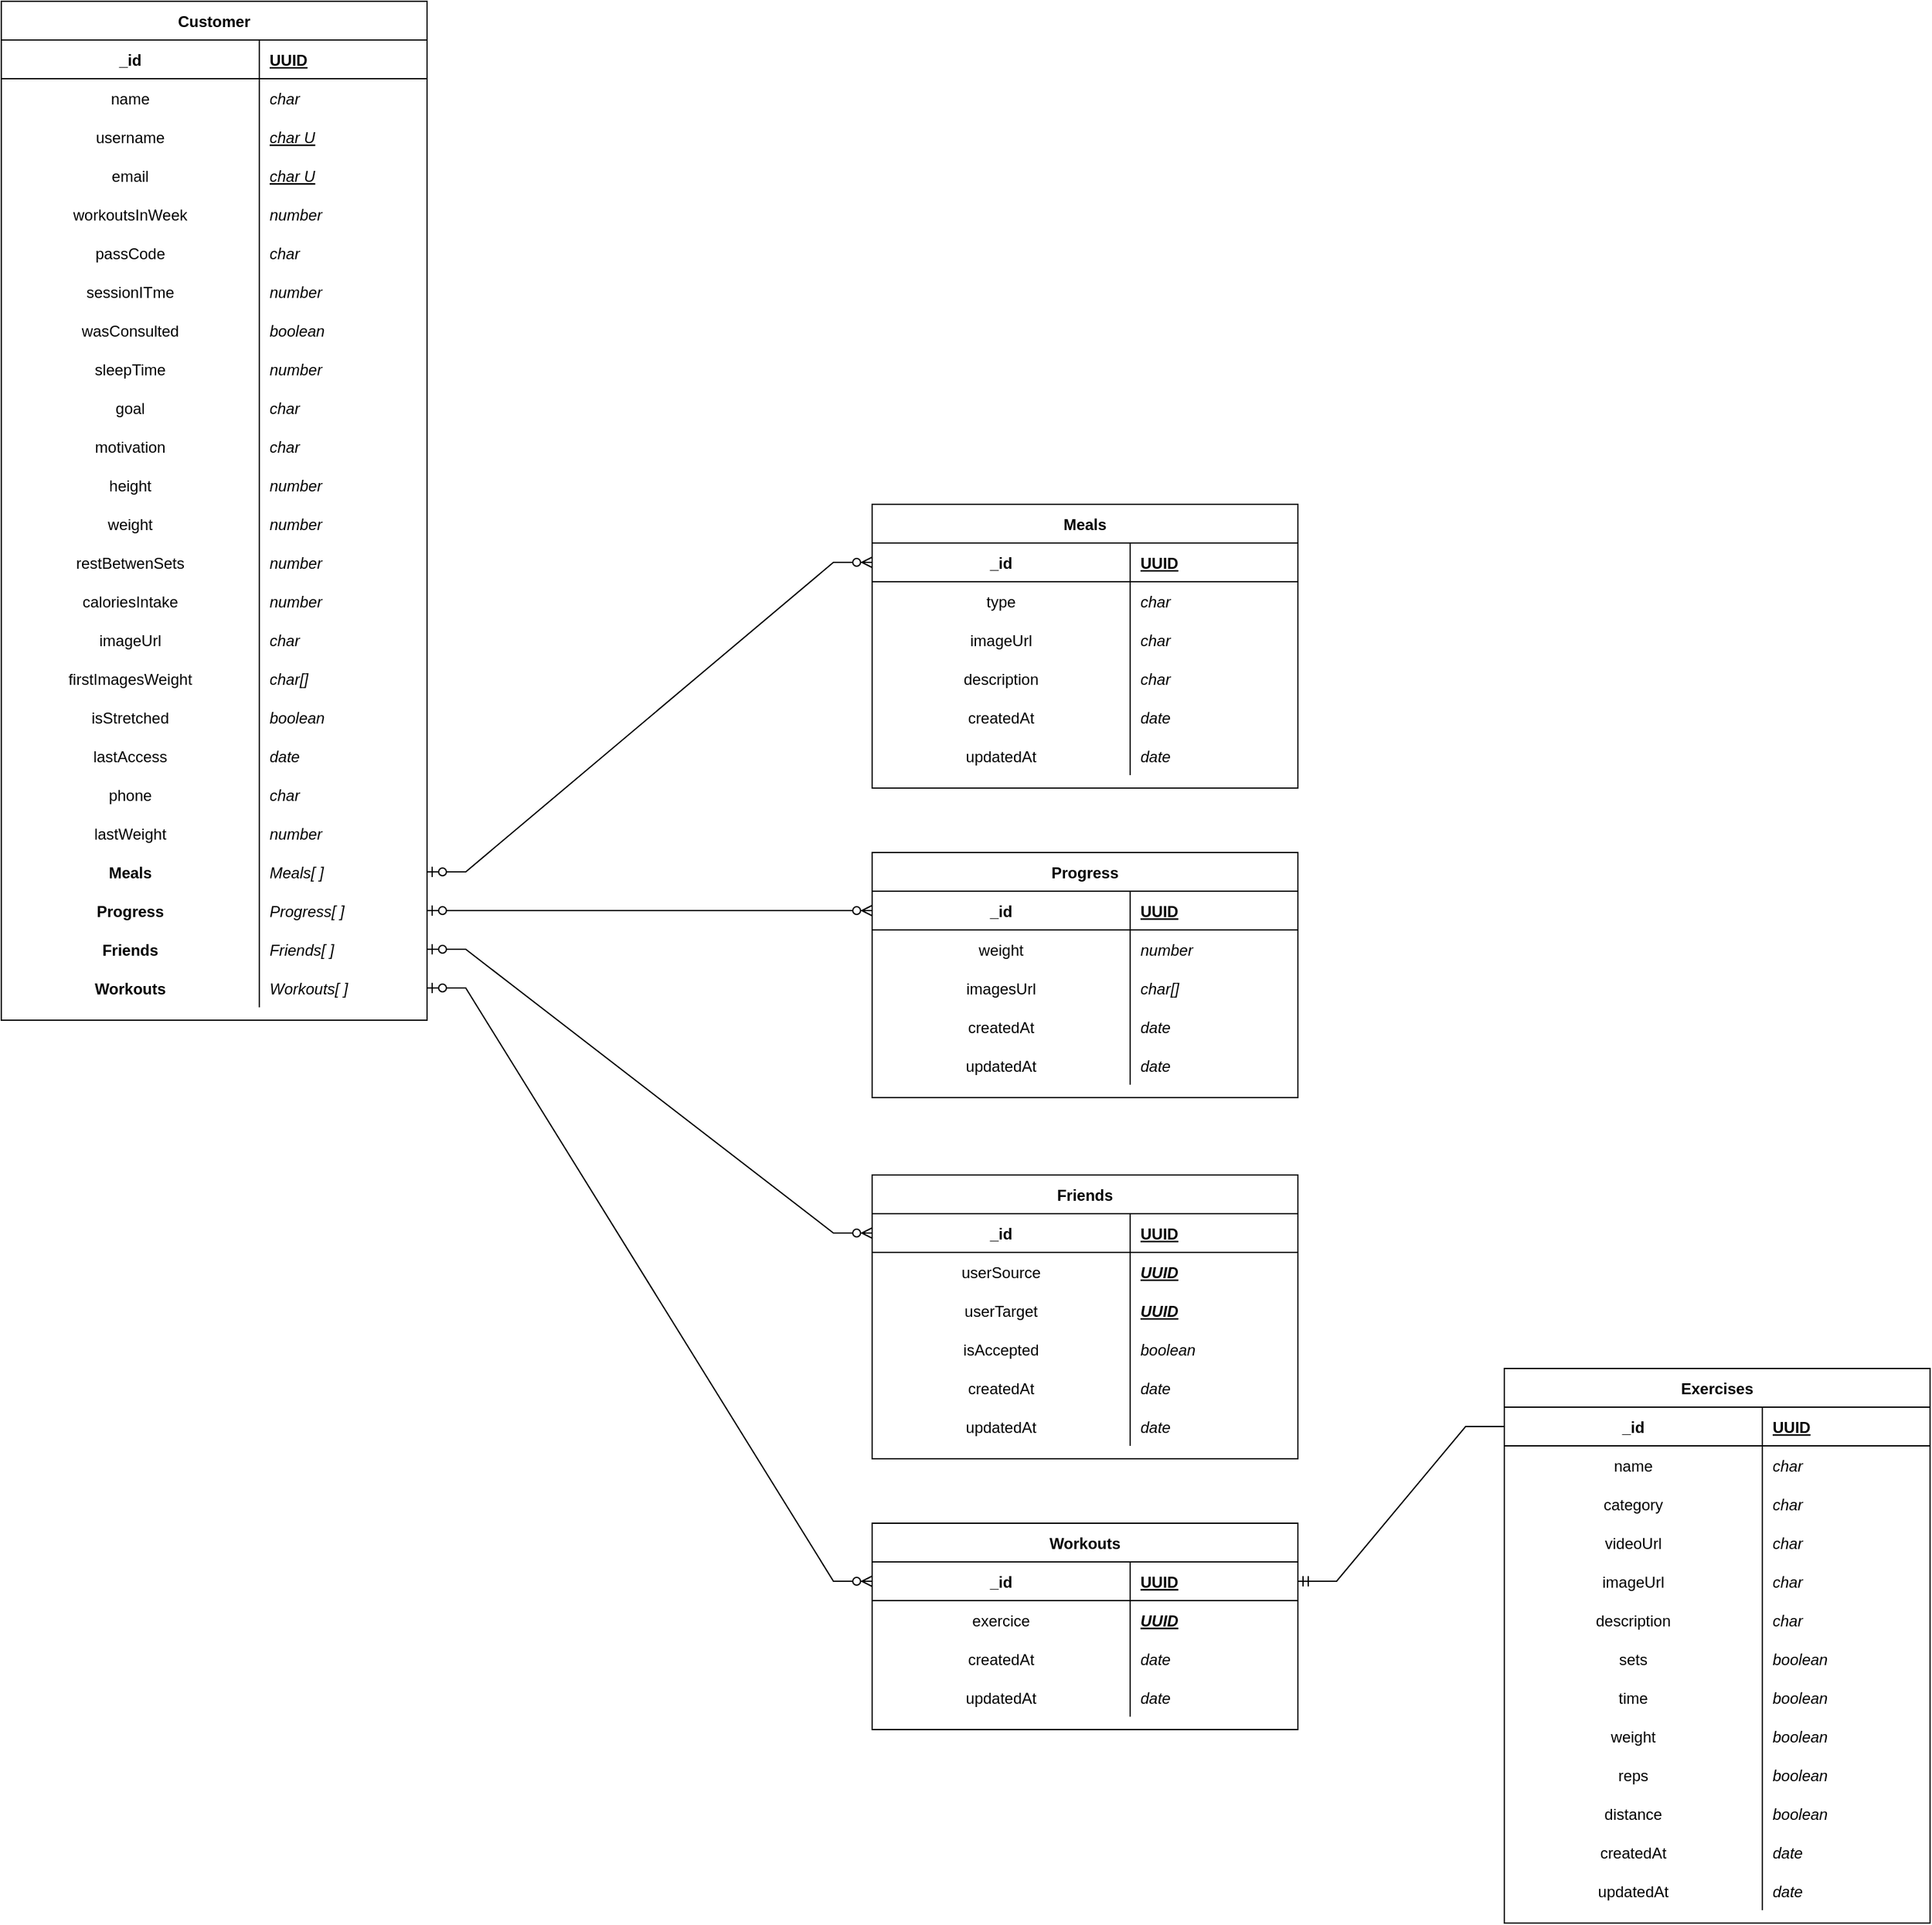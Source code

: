 <mxfile version="24.6.1" type="github">
  <diagram id="R2lEEEUBdFMjLlhIrx00" name="Page-1">
    <mxGraphModel dx="1760" dy="884" grid="1" gridSize="10" guides="1" tooltips="1" connect="1" arrows="1" fold="1" page="1" pageScale="1" pageWidth="850" pageHeight="1100" math="0" shadow="0" extFonts="Permanent Marker^https://fonts.googleapis.com/css?family=Permanent+Marker">
      <root>
        <mxCell id="0" />
        <mxCell id="1" parent="0" />
        <mxCell id="C-vyLk0tnHw3VtMMgP7b-23" value="Customer" style="shape=table;startSize=30;container=1;collapsible=1;childLayout=tableLayout;fixedRows=1;rowLines=0;fontStyle=1;align=center;resizeLast=1;" parent="1" vertex="1">
          <mxGeometry x="95" y="120" width="330" height="790" as="geometry" />
        </mxCell>
        <mxCell id="C-vyLk0tnHw3VtMMgP7b-24" value="" style="shape=partialRectangle;collapsible=0;dropTarget=0;pointerEvents=0;fillColor=none;points=[[0,0.5],[1,0.5]];portConstraint=eastwest;top=0;left=0;right=0;bottom=1;" parent="C-vyLk0tnHw3VtMMgP7b-23" vertex="1">
          <mxGeometry y="30" width="330" height="30" as="geometry" />
        </mxCell>
        <mxCell id="C-vyLk0tnHw3VtMMgP7b-25" value="_id" style="shape=partialRectangle;overflow=hidden;connectable=0;fillColor=none;top=0;left=0;bottom=0;right=0;fontStyle=1;" parent="C-vyLk0tnHw3VtMMgP7b-24" vertex="1">
          <mxGeometry width="200" height="30" as="geometry">
            <mxRectangle width="200" height="30" as="alternateBounds" />
          </mxGeometry>
        </mxCell>
        <mxCell id="C-vyLk0tnHw3VtMMgP7b-26" value="UUID" style="shape=partialRectangle;overflow=hidden;connectable=0;fillColor=none;top=0;left=0;bottom=0;right=0;align=left;spacingLeft=6;fontStyle=5;" parent="C-vyLk0tnHw3VtMMgP7b-24" vertex="1">
          <mxGeometry x="200" width="130" height="30" as="geometry">
            <mxRectangle width="130" height="30" as="alternateBounds" />
          </mxGeometry>
        </mxCell>
        <mxCell id="C-vyLk0tnHw3VtMMgP7b-27" value="" style="shape=partialRectangle;collapsible=0;dropTarget=0;pointerEvents=0;fillColor=none;points=[[0,0.5],[1,0.5]];portConstraint=eastwest;top=0;left=0;right=0;bottom=0;" parent="C-vyLk0tnHw3VtMMgP7b-23" vertex="1">
          <mxGeometry y="60" width="330" height="30" as="geometry" />
        </mxCell>
        <mxCell id="C-vyLk0tnHw3VtMMgP7b-28" value="name" style="shape=partialRectangle;overflow=hidden;connectable=0;fillColor=none;top=0;left=0;bottom=0;right=0;" parent="C-vyLk0tnHw3VtMMgP7b-27" vertex="1">
          <mxGeometry width="200" height="30" as="geometry">
            <mxRectangle width="200" height="30" as="alternateBounds" />
          </mxGeometry>
        </mxCell>
        <mxCell id="C-vyLk0tnHw3VtMMgP7b-29" value="char" style="shape=partialRectangle;overflow=hidden;connectable=0;fillColor=none;top=0;left=0;bottom=0;right=0;align=left;spacingLeft=6;fontStyle=2" parent="C-vyLk0tnHw3VtMMgP7b-27" vertex="1">
          <mxGeometry x="200" width="130" height="30" as="geometry">
            <mxRectangle width="130" height="30" as="alternateBounds" />
          </mxGeometry>
        </mxCell>
        <mxCell id="t6Y0-m-rxR8bx9GA2XzI-23" style="shape=partialRectangle;collapsible=0;dropTarget=0;pointerEvents=0;fillColor=none;points=[[0,0.5],[1,0.5]];portConstraint=eastwest;top=0;left=0;right=0;bottom=0;" vertex="1" parent="C-vyLk0tnHw3VtMMgP7b-23">
          <mxGeometry y="90" width="330" height="30" as="geometry" />
        </mxCell>
        <mxCell id="t6Y0-m-rxR8bx9GA2XzI-24" value="username" style="shape=partialRectangle;overflow=hidden;connectable=0;fillColor=none;top=0;left=0;bottom=0;right=0;" vertex="1" parent="t6Y0-m-rxR8bx9GA2XzI-23">
          <mxGeometry width="200" height="30" as="geometry">
            <mxRectangle width="200" height="30" as="alternateBounds" />
          </mxGeometry>
        </mxCell>
        <mxCell id="t6Y0-m-rxR8bx9GA2XzI-25" value="char U" style="shape=partialRectangle;overflow=hidden;connectable=0;fillColor=none;top=0;left=0;bottom=0;right=0;align=left;spacingLeft=6;fontStyle=6" vertex="1" parent="t6Y0-m-rxR8bx9GA2XzI-23">
          <mxGeometry x="200" width="130" height="30" as="geometry">
            <mxRectangle width="130" height="30" as="alternateBounds" />
          </mxGeometry>
        </mxCell>
        <mxCell id="t6Y0-m-rxR8bx9GA2XzI-26" style="shape=partialRectangle;collapsible=0;dropTarget=0;pointerEvents=0;fillColor=none;points=[[0,0.5],[1,0.5]];portConstraint=eastwest;top=0;left=0;right=0;bottom=0;" vertex="1" parent="C-vyLk0tnHw3VtMMgP7b-23">
          <mxGeometry y="120" width="330" height="30" as="geometry" />
        </mxCell>
        <mxCell id="t6Y0-m-rxR8bx9GA2XzI-27" value="email" style="shape=partialRectangle;overflow=hidden;connectable=0;fillColor=none;top=0;left=0;bottom=0;right=0;" vertex="1" parent="t6Y0-m-rxR8bx9GA2XzI-26">
          <mxGeometry width="200" height="30" as="geometry">
            <mxRectangle width="200" height="30" as="alternateBounds" />
          </mxGeometry>
        </mxCell>
        <mxCell id="t6Y0-m-rxR8bx9GA2XzI-28" value="char U" style="shape=partialRectangle;overflow=hidden;connectable=0;fillColor=none;top=0;left=0;bottom=0;right=0;align=left;spacingLeft=6;fontStyle=6" vertex="1" parent="t6Y0-m-rxR8bx9GA2XzI-26">
          <mxGeometry x="200" width="130" height="30" as="geometry">
            <mxRectangle width="130" height="30" as="alternateBounds" />
          </mxGeometry>
        </mxCell>
        <mxCell id="t6Y0-m-rxR8bx9GA2XzI-29" style="shape=partialRectangle;collapsible=0;dropTarget=0;pointerEvents=0;fillColor=none;points=[[0,0.5],[1,0.5]];portConstraint=eastwest;top=0;left=0;right=0;bottom=0;" vertex="1" parent="C-vyLk0tnHw3VtMMgP7b-23">
          <mxGeometry y="150" width="330" height="30" as="geometry" />
        </mxCell>
        <mxCell id="t6Y0-m-rxR8bx9GA2XzI-30" value="workoutsInWeek" style="shape=partialRectangle;overflow=hidden;connectable=0;fillColor=none;top=0;left=0;bottom=0;right=0;" vertex="1" parent="t6Y0-m-rxR8bx9GA2XzI-29">
          <mxGeometry width="200" height="30" as="geometry">
            <mxRectangle width="200" height="30" as="alternateBounds" />
          </mxGeometry>
        </mxCell>
        <mxCell id="t6Y0-m-rxR8bx9GA2XzI-31" value="number" style="shape=partialRectangle;overflow=hidden;connectable=0;fillColor=none;top=0;left=0;bottom=0;right=0;align=left;spacingLeft=6;fontStyle=2" vertex="1" parent="t6Y0-m-rxR8bx9GA2XzI-29">
          <mxGeometry x="200" width="130" height="30" as="geometry">
            <mxRectangle width="130" height="30" as="alternateBounds" />
          </mxGeometry>
        </mxCell>
        <mxCell id="t6Y0-m-rxR8bx9GA2XzI-32" style="shape=partialRectangle;collapsible=0;dropTarget=0;pointerEvents=0;fillColor=none;points=[[0,0.5],[1,0.5]];portConstraint=eastwest;top=0;left=0;right=0;bottom=0;" vertex="1" parent="C-vyLk0tnHw3VtMMgP7b-23">
          <mxGeometry y="180" width="330" height="30" as="geometry" />
        </mxCell>
        <mxCell id="t6Y0-m-rxR8bx9GA2XzI-33" value="passCode" style="shape=partialRectangle;overflow=hidden;connectable=0;fillColor=none;top=0;left=0;bottom=0;right=0;" vertex="1" parent="t6Y0-m-rxR8bx9GA2XzI-32">
          <mxGeometry width="200" height="30" as="geometry">
            <mxRectangle width="200" height="30" as="alternateBounds" />
          </mxGeometry>
        </mxCell>
        <mxCell id="t6Y0-m-rxR8bx9GA2XzI-34" value="char" style="shape=partialRectangle;overflow=hidden;connectable=0;fillColor=none;top=0;left=0;bottom=0;right=0;align=left;spacingLeft=6;fontStyle=2" vertex="1" parent="t6Y0-m-rxR8bx9GA2XzI-32">
          <mxGeometry x="200" width="130" height="30" as="geometry">
            <mxRectangle width="130" height="30" as="alternateBounds" />
          </mxGeometry>
        </mxCell>
        <mxCell id="t6Y0-m-rxR8bx9GA2XzI-35" style="shape=partialRectangle;collapsible=0;dropTarget=0;pointerEvents=0;fillColor=none;points=[[0,0.5],[1,0.5]];portConstraint=eastwest;top=0;left=0;right=0;bottom=0;" vertex="1" parent="C-vyLk0tnHw3VtMMgP7b-23">
          <mxGeometry y="210" width="330" height="30" as="geometry" />
        </mxCell>
        <mxCell id="t6Y0-m-rxR8bx9GA2XzI-36" value="sessionITme" style="shape=partialRectangle;overflow=hidden;connectable=0;fillColor=none;top=0;left=0;bottom=0;right=0;" vertex="1" parent="t6Y0-m-rxR8bx9GA2XzI-35">
          <mxGeometry width="200" height="30" as="geometry">
            <mxRectangle width="200" height="30" as="alternateBounds" />
          </mxGeometry>
        </mxCell>
        <mxCell id="t6Y0-m-rxR8bx9GA2XzI-37" value="number" style="shape=partialRectangle;overflow=hidden;connectable=0;fillColor=none;top=0;left=0;bottom=0;right=0;align=left;spacingLeft=6;fontStyle=2" vertex="1" parent="t6Y0-m-rxR8bx9GA2XzI-35">
          <mxGeometry x="200" width="130" height="30" as="geometry">
            <mxRectangle width="130" height="30" as="alternateBounds" />
          </mxGeometry>
        </mxCell>
        <mxCell id="t6Y0-m-rxR8bx9GA2XzI-71" style="shape=partialRectangle;collapsible=0;dropTarget=0;pointerEvents=0;fillColor=none;points=[[0,0.5],[1,0.5]];portConstraint=eastwest;top=0;left=0;right=0;bottom=0;" vertex="1" parent="C-vyLk0tnHw3VtMMgP7b-23">
          <mxGeometry y="240" width="330" height="30" as="geometry" />
        </mxCell>
        <mxCell id="t6Y0-m-rxR8bx9GA2XzI-72" value="wasConsulted" style="shape=partialRectangle;overflow=hidden;connectable=0;fillColor=none;top=0;left=0;bottom=0;right=0;" vertex="1" parent="t6Y0-m-rxR8bx9GA2XzI-71">
          <mxGeometry width="200" height="30" as="geometry">
            <mxRectangle width="200" height="30" as="alternateBounds" />
          </mxGeometry>
        </mxCell>
        <mxCell id="t6Y0-m-rxR8bx9GA2XzI-73" value="boolean" style="shape=partialRectangle;overflow=hidden;connectable=0;fillColor=none;top=0;left=0;bottom=0;right=0;align=left;spacingLeft=6;fontStyle=2" vertex="1" parent="t6Y0-m-rxR8bx9GA2XzI-71">
          <mxGeometry x="200" width="130" height="30" as="geometry">
            <mxRectangle width="130" height="30" as="alternateBounds" />
          </mxGeometry>
        </mxCell>
        <mxCell id="t6Y0-m-rxR8bx9GA2XzI-74" style="shape=partialRectangle;collapsible=0;dropTarget=0;pointerEvents=0;fillColor=none;points=[[0,0.5],[1,0.5]];portConstraint=eastwest;top=0;left=0;right=0;bottom=0;" vertex="1" parent="C-vyLk0tnHw3VtMMgP7b-23">
          <mxGeometry y="270" width="330" height="30" as="geometry" />
        </mxCell>
        <mxCell id="t6Y0-m-rxR8bx9GA2XzI-75" value="sleepTime" style="shape=partialRectangle;overflow=hidden;connectable=0;fillColor=none;top=0;left=0;bottom=0;right=0;" vertex="1" parent="t6Y0-m-rxR8bx9GA2XzI-74">
          <mxGeometry width="200" height="30" as="geometry">
            <mxRectangle width="200" height="30" as="alternateBounds" />
          </mxGeometry>
        </mxCell>
        <mxCell id="t6Y0-m-rxR8bx9GA2XzI-76" value="number" style="shape=partialRectangle;overflow=hidden;connectable=0;fillColor=none;top=0;left=0;bottom=0;right=0;align=left;spacingLeft=6;fontStyle=2" vertex="1" parent="t6Y0-m-rxR8bx9GA2XzI-74">
          <mxGeometry x="200" width="130" height="30" as="geometry">
            <mxRectangle width="130" height="30" as="alternateBounds" />
          </mxGeometry>
        </mxCell>
        <mxCell id="t6Y0-m-rxR8bx9GA2XzI-77" style="shape=partialRectangle;collapsible=0;dropTarget=0;pointerEvents=0;fillColor=none;points=[[0,0.5],[1,0.5]];portConstraint=eastwest;top=0;left=0;right=0;bottom=0;" vertex="1" parent="C-vyLk0tnHw3VtMMgP7b-23">
          <mxGeometry y="300" width="330" height="30" as="geometry" />
        </mxCell>
        <mxCell id="t6Y0-m-rxR8bx9GA2XzI-78" value="goal" style="shape=partialRectangle;overflow=hidden;connectable=0;fillColor=none;top=0;left=0;bottom=0;right=0;" vertex="1" parent="t6Y0-m-rxR8bx9GA2XzI-77">
          <mxGeometry width="200" height="30" as="geometry">
            <mxRectangle width="200" height="30" as="alternateBounds" />
          </mxGeometry>
        </mxCell>
        <mxCell id="t6Y0-m-rxR8bx9GA2XzI-79" value="char" style="shape=partialRectangle;overflow=hidden;connectable=0;fillColor=none;top=0;left=0;bottom=0;right=0;align=left;spacingLeft=6;fontStyle=2" vertex="1" parent="t6Y0-m-rxR8bx9GA2XzI-77">
          <mxGeometry x="200" width="130" height="30" as="geometry">
            <mxRectangle width="130" height="30" as="alternateBounds" />
          </mxGeometry>
        </mxCell>
        <mxCell id="t6Y0-m-rxR8bx9GA2XzI-80" style="shape=partialRectangle;collapsible=0;dropTarget=0;pointerEvents=0;fillColor=none;points=[[0,0.5],[1,0.5]];portConstraint=eastwest;top=0;left=0;right=0;bottom=0;" vertex="1" parent="C-vyLk0tnHw3VtMMgP7b-23">
          <mxGeometry y="330" width="330" height="30" as="geometry" />
        </mxCell>
        <mxCell id="t6Y0-m-rxR8bx9GA2XzI-81" value="motivation" style="shape=partialRectangle;overflow=hidden;connectable=0;fillColor=none;top=0;left=0;bottom=0;right=0;" vertex="1" parent="t6Y0-m-rxR8bx9GA2XzI-80">
          <mxGeometry width="200" height="30" as="geometry">
            <mxRectangle width="200" height="30" as="alternateBounds" />
          </mxGeometry>
        </mxCell>
        <mxCell id="t6Y0-m-rxR8bx9GA2XzI-82" value="char" style="shape=partialRectangle;overflow=hidden;connectable=0;fillColor=none;top=0;left=0;bottom=0;right=0;align=left;spacingLeft=6;fontStyle=2" vertex="1" parent="t6Y0-m-rxR8bx9GA2XzI-80">
          <mxGeometry x="200" width="130" height="30" as="geometry">
            <mxRectangle width="130" height="30" as="alternateBounds" />
          </mxGeometry>
        </mxCell>
        <mxCell id="t6Y0-m-rxR8bx9GA2XzI-83" style="shape=partialRectangle;collapsible=0;dropTarget=0;pointerEvents=0;fillColor=none;points=[[0,0.5],[1,0.5]];portConstraint=eastwest;top=0;left=0;right=0;bottom=0;" vertex="1" parent="C-vyLk0tnHw3VtMMgP7b-23">
          <mxGeometry y="360" width="330" height="30" as="geometry" />
        </mxCell>
        <mxCell id="t6Y0-m-rxR8bx9GA2XzI-84" value="height" style="shape=partialRectangle;overflow=hidden;connectable=0;fillColor=none;top=0;left=0;bottom=0;right=0;" vertex="1" parent="t6Y0-m-rxR8bx9GA2XzI-83">
          <mxGeometry width="200" height="30" as="geometry">
            <mxRectangle width="200" height="30" as="alternateBounds" />
          </mxGeometry>
        </mxCell>
        <mxCell id="t6Y0-m-rxR8bx9GA2XzI-85" value="number" style="shape=partialRectangle;overflow=hidden;connectable=0;fillColor=none;top=0;left=0;bottom=0;right=0;align=left;spacingLeft=6;fontStyle=2" vertex="1" parent="t6Y0-m-rxR8bx9GA2XzI-83">
          <mxGeometry x="200" width="130" height="30" as="geometry">
            <mxRectangle width="130" height="30" as="alternateBounds" />
          </mxGeometry>
        </mxCell>
        <mxCell id="t6Y0-m-rxR8bx9GA2XzI-86" style="shape=partialRectangle;collapsible=0;dropTarget=0;pointerEvents=0;fillColor=none;points=[[0,0.5],[1,0.5]];portConstraint=eastwest;top=0;left=0;right=0;bottom=0;" vertex="1" parent="C-vyLk0tnHw3VtMMgP7b-23">
          <mxGeometry y="390" width="330" height="30" as="geometry" />
        </mxCell>
        <mxCell id="t6Y0-m-rxR8bx9GA2XzI-87" value="weight" style="shape=partialRectangle;overflow=hidden;connectable=0;fillColor=none;top=0;left=0;bottom=0;right=0;" vertex="1" parent="t6Y0-m-rxR8bx9GA2XzI-86">
          <mxGeometry width="200" height="30" as="geometry">
            <mxRectangle width="200" height="30" as="alternateBounds" />
          </mxGeometry>
        </mxCell>
        <mxCell id="t6Y0-m-rxR8bx9GA2XzI-88" value="number" style="shape=partialRectangle;overflow=hidden;connectable=0;fillColor=none;top=0;left=0;bottom=0;right=0;align=left;spacingLeft=6;fontStyle=2" vertex="1" parent="t6Y0-m-rxR8bx9GA2XzI-86">
          <mxGeometry x="200" width="130" height="30" as="geometry">
            <mxRectangle width="130" height="30" as="alternateBounds" />
          </mxGeometry>
        </mxCell>
        <mxCell id="t6Y0-m-rxR8bx9GA2XzI-89" style="shape=partialRectangle;collapsible=0;dropTarget=0;pointerEvents=0;fillColor=none;points=[[0,0.5],[1,0.5]];portConstraint=eastwest;top=0;left=0;right=0;bottom=0;" vertex="1" parent="C-vyLk0tnHw3VtMMgP7b-23">
          <mxGeometry y="420" width="330" height="30" as="geometry" />
        </mxCell>
        <mxCell id="t6Y0-m-rxR8bx9GA2XzI-90" value="restBetwenSets" style="shape=partialRectangle;overflow=hidden;connectable=0;fillColor=none;top=0;left=0;bottom=0;right=0;" vertex="1" parent="t6Y0-m-rxR8bx9GA2XzI-89">
          <mxGeometry width="200" height="30" as="geometry">
            <mxRectangle width="200" height="30" as="alternateBounds" />
          </mxGeometry>
        </mxCell>
        <mxCell id="t6Y0-m-rxR8bx9GA2XzI-91" value="number" style="shape=partialRectangle;overflow=hidden;connectable=0;fillColor=none;top=0;left=0;bottom=0;right=0;align=left;spacingLeft=6;fontStyle=2" vertex="1" parent="t6Y0-m-rxR8bx9GA2XzI-89">
          <mxGeometry x="200" width="130" height="30" as="geometry">
            <mxRectangle width="130" height="30" as="alternateBounds" />
          </mxGeometry>
        </mxCell>
        <mxCell id="t6Y0-m-rxR8bx9GA2XzI-92" style="shape=partialRectangle;collapsible=0;dropTarget=0;pointerEvents=0;fillColor=none;points=[[0,0.5],[1,0.5]];portConstraint=eastwest;top=0;left=0;right=0;bottom=0;" vertex="1" parent="C-vyLk0tnHw3VtMMgP7b-23">
          <mxGeometry y="450" width="330" height="30" as="geometry" />
        </mxCell>
        <mxCell id="t6Y0-m-rxR8bx9GA2XzI-93" value="caloriesIntake" style="shape=partialRectangle;overflow=hidden;connectable=0;fillColor=none;top=0;left=0;bottom=0;right=0;" vertex="1" parent="t6Y0-m-rxR8bx9GA2XzI-92">
          <mxGeometry width="200" height="30" as="geometry">
            <mxRectangle width="200" height="30" as="alternateBounds" />
          </mxGeometry>
        </mxCell>
        <mxCell id="t6Y0-m-rxR8bx9GA2XzI-94" value="number" style="shape=partialRectangle;overflow=hidden;connectable=0;fillColor=none;top=0;left=0;bottom=0;right=0;align=left;spacingLeft=6;fontStyle=2" vertex="1" parent="t6Y0-m-rxR8bx9GA2XzI-92">
          <mxGeometry x="200" width="130" height="30" as="geometry">
            <mxRectangle width="130" height="30" as="alternateBounds" />
          </mxGeometry>
        </mxCell>
        <mxCell id="t6Y0-m-rxR8bx9GA2XzI-98" style="shape=partialRectangle;collapsible=0;dropTarget=0;pointerEvents=0;fillColor=none;points=[[0,0.5],[1,0.5]];portConstraint=eastwest;top=0;left=0;right=0;bottom=0;" vertex="1" parent="C-vyLk0tnHw3VtMMgP7b-23">
          <mxGeometry y="480" width="330" height="30" as="geometry" />
        </mxCell>
        <mxCell id="t6Y0-m-rxR8bx9GA2XzI-99" value="imageUrl" style="shape=partialRectangle;overflow=hidden;connectable=0;fillColor=none;top=0;left=0;bottom=0;right=0;" vertex="1" parent="t6Y0-m-rxR8bx9GA2XzI-98">
          <mxGeometry width="200" height="30" as="geometry">
            <mxRectangle width="200" height="30" as="alternateBounds" />
          </mxGeometry>
        </mxCell>
        <mxCell id="t6Y0-m-rxR8bx9GA2XzI-100" value="char" style="shape=partialRectangle;overflow=hidden;connectable=0;fillColor=none;top=0;left=0;bottom=0;right=0;align=left;spacingLeft=6;fontStyle=2" vertex="1" parent="t6Y0-m-rxR8bx9GA2XzI-98">
          <mxGeometry x="200" width="130" height="30" as="geometry">
            <mxRectangle width="130" height="30" as="alternateBounds" />
          </mxGeometry>
        </mxCell>
        <mxCell id="t6Y0-m-rxR8bx9GA2XzI-117" style="shape=partialRectangle;collapsible=0;dropTarget=0;pointerEvents=0;fillColor=none;points=[[0,0.5],[1,0.5]];portConstraint=eastwest;top=0;left=0;right=0;bottom=0;" vertex="1" parent="C-vyLk0tnHw3VtMMgP7b-23">
          <mxGeometry y="510" width="330" height="30" as="geometry" />
        </mxCell>
        <mxCell id="t6Y0-m-rxR8bx9GA2XzI-118" value="firstImagesWeight" style="shape=partialRectangle;overflow=hidden;connectable=0;fillColor=none;top=0;left=0;bottom=0;right=0;" vertex="1" parent="t6Y0-m-rxR8bx9GA2XzI-117">
          <mxGeometry width="200" height="30" as="geometry">
            <mxRectangle width="200" height="30" as="alternateBounds" />
          </mxGeometry>
        </mxCell>
        <mxCell id="t6Y0-m-rxR8bx9GA2XzI-119" value="char[]" style="shape=partialRectangle;overflow=hidden;connectable=0;fillColor=none;top=0;left=0;bottom=0;right=0;align=left;spacingLeft=6;fontStyle=2" vertex="1" parent="t6Y0-m-rxR8bx9GA2XzI-117">
          <mxGeometry x="200" width="130" height="30" as="geometry">
            <mxRectangle width="130" height="30" as="alternateBounds" />
          </mxGeometry>
        </mxCell>
        <mxCell id="t6Y0-m-rxR8bx9GA2XzI-95" style="shape=partialRectangle;collapsible=0;dropTarget=0;pointerEvents=0;fillColor=none;points=[[0,0.5],[1,0.5]];portConstraint=eastwest;top=0;left=0;right=0;bottom=0;" vertex="1" parent="C-vyLk0tnHw3VtMMgP7b-23">
          <mxGeometry y="540" width="330" height="30" as="geometry" />
        </mxCell>
        <mxCell id="t6Y0-m-rxR8bx9GA2XzI-96" value="isStretched" style="shape=partialRectangle;overflow=hidden;connectable=0;fillColor=none;top=0;left=0;bottom=0;right=0;" vertex="1" parent="t6Y0-m-rxR8bx9GA2XzI-95">
          <mxGeometry width="200" height="30" as="geometry">
            <mxRectangle width="200" height="30" as="alternateBounds" />
          </mxGeometry>
        </mxCell>
        <mxCell id="t6Y0-m-rxR8bx9GA2XzI-97" value="boolean" style="shape=partialRectangle;overflow=hidden;connectable=0;fillColor=none;top=0;left=0;bottom=0;right=0;align=left;spacingLeft=6;fontStyle=2" vertex="1" parent="t6Y0-m-rxR8bx9GA2XzI-95">
          <mxGeometry x="200" width="130" height="30" as="geometry">
            <mxRectangle width="130" height="30" as="alternateBounds" />
          </mxGeometry>
        </mxCell>
        <mxCell id="t6Y0-m-rxR8bx9GA2XzI-101" style="shape=partialRectangle;collapsible=0;dropTarget=0;pointerEvents=0;fillColor=none;points=[[0,0.5],[1,0.5]];portConstraint=eastwest;top=0;left=0;right=0;bottom=0;" vertex="1" parent="C-vyLk0tnHw3VtMMgP7b-23">
          <mxGeometry y="570" width="330" height="30" as="geometry" />
        </mxCell>
        <mxCell id="t6Y0-m-rxR8bx9GA2XzI-102" value="lastAccess" style="shape=partialRectangle;overflow=hidden;connectable=0;fillColor=none;top=0;left=0;bottom=0;right=0;" vertex="1" parent="t6Y0-m-rxR8bx9GA2XzI-101">
          <mxGeometry width="200" height="30" as="geometry">
            <mxRectangle width="200" height="30" as="alternateBounds" />
          </mxGeometry>
        </mxCell>
        <mxCell id="t6Y0-m-rxR8bx9GA2XzI-103" value="date" style="shape=partialRectangle;overflow=hidden;connectable=0;fillColor=none;top=0;left=0;bottom=0;right=0;align=left;spacingLeft=6;fontStyle=2" vertex="1" parent="t6Y0-m-rxR8bx9GA2XzI-101">
          <mxGeometry x="200" width="130" height="30" as="geometry">
            <mxRectangle width="130" height="30" as="alternateBounds" />
          </mxGeometry>
        </mxCell>
        <mxCell id="t6Y0-m-rxR8bx9GA2XzI-104" style="shape=partialRectangle;collapsible=0;dropTarget=0;pointerEvents=0;fillColor=none;points=[[0,0.5],[1,0.5]];portConstraint=eastwest;top=0;left=0;right=0;bottom=0;" vertex="1" parent="C-vyLk0tnHw3VtMMgP7b-23">
          <mxGeometry y="600" width="330" height="30" as="geometry" />
        </mxCell>
        <mxCell id="t6Y0-m-rxR8bx9GA2XzI-105" value="phone" style="shape=partialRectangle;overflow=hidden;connectable=0;fillColor=none;top=0;left=0;bottom=0;right=0;" vertex="1" parent="t6Y0-m-rxR8bx9GA2XzI-104">
          <mxGeometry width="200" height="30" as="geometry">
            <mxRectangle width="200" height="30" as="alternateBounds" />
          </mxGeometry>
        </mxCell>
        <mxCell id="t6Y0-m-rxR8bx9GA2XzI-106" value="char" style="shape=partialRectangle;overflow=hidden;connectable=0;fillColor=none;top=0;left=0;bottom=0;right=0;align=left;spacingLeft=6;fontStyle=2" vertex="1" parent="t6Y0-m-rxR8bx9GA2XzI-104">
          <mxGeometry x="200" width="130" height="30" as="geometry">
            <mxRectangle width="130" height="30" as="alternateBounds" />
          </mxGeometry>
        </mxCell>
        <mxCell id="t6Y0-m-rxR8bx9GA2XzI-111" style="shape=partialRectangle;collapsible=0;dropTarget=0;pointerEvents=0;fillColor=none;points=[[0,0.5],[1,0.5]];portConstraint=eastwest;top=0;left=0;right=0;bottom=0;" vertex="1" parent="C-vyLk0tnHw3VtMMgP7b-23">
          <mxGeometry y="630" width="330" height="30" as="geometry" />
        </mxCell>
        <mxCell id="t6Y0-m-rxR8bx9GA2XzI-112" value="lastWeight" style="shape=partialRectangle;overflow=hidden;connectable=0;fillColor=none;top=0;left=0;bottom=0;right=0;fontStyle=0" vertex="1" parent="t6Y0-m-rxR8bx9GA2XzI-111">
          <mxGeometry width="200" height="30" as="geometry">
            <mxRectangle width="200" height="30" as="alternateBounds" />
          </mxGeometry>
        </mxCell>
        <mxCell id="t6Y0-m-rxR8bx9GA2XzI-113" value="number" style="shape=partialRectangle;overflow=hidden;connectable=0;fillColor=none;top=0;left=0;bottom=0;right=0;align=left;spacingLeft=6;fontStyle=2" vertex="1" parent="t6Y0-m-rxR8bx9GA2XzI-111">
          <mxGeometry x="200" width="130" height="30" as="geometry">
            <mxRectangle width="130" height="30" as="alternateBounds" />
          </mxGeometry>
        </mxCell>
        <mxCell id="t6Y0-m-rxR8bx9GA2XzI-409" style="shape=partialRectangle;collapsible=0;dropTarget=0;pointerEvents=0;fillColor=none;points=[[0,0.5],[1,0.5]];portConstraint=eastwest;top=0;left=0;right=0;bottom=0;" vertex="1" parent="C-vyLk0tnHw3VtMMgP7b-23">
          <mxGeometry y="660" width="330" height="30" as="geometry" />
        </mxCell>
        <mxCell id="t6Y0-m-rxR8bx9GA2XzI-410" value="Meals" style="shape=partialRectangle;overflow=hidden;connectable=0;fillColor=none;top=0;left=0;bottom=0;right=0;fontStyle=1" vertex="1" parent="t6Y0-m-rxR8bx9GA2XzI-409">
          <mxGeometry width="200" height="30" as="geometry">
            <mxRectangle width="200" height="30" as="alternateBounds" />
          </mxGeometry>
        </mxCell>
        <mxCell id="t6Y0-m-rxR8bx9GA2XzI-411" value="Meals[ ]" style="shape=partialRectangle;overflow=hidden;connectable=0;fillColor=none;top=0;left=0;bottom=0;right=0;align=left;spacingLeft=6;fontStyle=2" vertex="1" parent="t6Y0-m-rxR8bx9GA2XzI-409">
          <mxGeometry x="200" width="130" height="30" as="geometry">
            <mxRectangle width="130" height="30" as="alternateBounds" />
          </mxGeometry>
        </mxCell>
        <mxCell id="t6Y0-m-rxR8bx9GA2XzI-114" style="shape=partialRectangle;collapsible=0;dropTarget=0;pointerEvents=0;fillColor=none;points=[[0,0.5],[1,0.5]];portConstraint=eastwest;top=0;left=0;right=0;bottom=0;" vertex="1" parent="C-vyLk0tnHw3VtMMgP7b-23">
          <mxGeometry y="690" width="330" height="30" as="geometry" />
        </mxCell>
        <mxCell id="t6Y0-m-rxR8bx9GA2XzI-115" value="Progress" style="shape=partialRectangle;overflow=hidden;connectable=0;fillColor=none;top=0;left=0;bottom=0;right=0;fontStyle=1" vertex="1" parent="t6Y0-m-rxR8bx9GA2XzI-114">
          <mxGeometry width="200" height="30" as="geometry">
            <mxRectangle width="200" height="30" as="alternateBounds" />
          </mxGeometry>
        </mxCell>
        <mxCell id="t6Y0-m-rxR8bx9GA2XzI-116" value="Progress[ ]" style="shape=partialRectangle;overflow=hidden;connectable=0;fillColor=none;top=0;left=0;bottom=0;right=0;align=left;spacingLeft=6;fontStyle=2" vertex="1" parent="t6Y0-m-rxR8bx9GA2XzI-114">
          <mxGeometry x="200" width="130" height="30" as="geometry">
            <mxRectangle width="130" height="30" as="alternateBounds" />
          </mxGeometry>
        </mxCell>
        <mxCell id="t6Y0-m-rxR8bx9GA2XzI-420" style="shape=partialRectangle;collapsible=0;dropTarget=0;pointerEvents=0;fillColor=none;points=[[0,0.5],[1,0.5]];portConstraint=eastwest;top=0;left=0;right=0;bottom=0;" vertex="1" parent="C-vyLk0tnHw3VtMMgP7b-23">
          <mxGeometry y="720" width="330" height="30" as="geometry" />
        </mxCell>
        <mxCell id="t6Y0-m-rxR8bx9GA2XzI-421" value="Friends" style="shape=partialRectangle;overflow=hidden;connectable=0;fillColor=none;top=0;left=0;bottom=0;right=0;fontStyle=1" vertex="1" parent="t6Y0-m-rxR8bx9GA2XzI-420">
          <mxGeometry width="200" height="30" as="geometry">
            <mxRectangle width="200" height="30" as="alternateBounds" />
          </mxGeometry>
        </mxCell>
        <mxCell id="t6Y0-m-rxR8bx9GA2XzI-422" value="Friends[ ]" style="shape=partialRectangle;overflow=hidden;connectable=0;fillColor=none;top=0;left=0;bottom=0;right=0;align=left;spacingLeft=6;fontStyle=2" vertex="1" parent="t6Y0-m-rxR8bx9GA2XzI-420">
          <mxGeometry x="200" width="130" height="30" as="geometry">
            <mxRectangle width="130" height="30" as="alternateBounds" />
          </mxGeometry>
        </mxCell>
        <mxCell id="t6Y0-m-rxR8bx9GA2XzI-446" style="shape=partialRectangle;collapsible=0;dropTarget=0;pointerEvents=0;fillColor=none;points=[[0,0.5],[1,0.5]];portConstraint=eastwest;top=0;left=0;right=0;bottom=0;" vertex="1" parent="C-vyLk0tnHw3VtMMgP7b-23">
          <mxGeometry y="750" width="330" height="30" as="geometry" />
        </mxCell>
        <mxCell id="t6Y0-m-rxR8bx9GA2XzI-447" value="Workouts" style="shape=partialRectangle;overflow=hidden;connectable=0;fillColor=none;top=0;left=0;bottom=0;right=0;fontStyle=1" vertex="1" parent="t6Y0-m-rxR8bx9GA2XzI-446">
          <mxGeometry width="200" height="30" as="geometry">
            <mxRectangle width="200" height="30" as="alternateBounds" />
          </mxGeometry>
        </mxCell>
        <mxCell id="t6Y0-m-rxR8bx9GA2XzI-448" value="Workouts[ ]" style="shape=partialRectangle;overflow=hidden;connectable=0;fillColor=none;top=0;left=0;bottom=0;right=0;align=left;spacingLeft=6;fontStyle=2" vertex="1" parent="t6Y0-m-rxR8bx9GA2XzI-446">
          <mxGeometry x="200" width="130" height="30" as="geometry">
            <mxRectangle width="130" height="30" as="alternateBounds" />
          </mxGeometry>
        </mxCell>
        <mxCell id="t6Y0-m-rxR8bx9GA2XzI-308" value="Progress" style="shape=table;startSize=30;container=1;collapsible=1;childLayout=tableLayout;fixedRows=1;rowLines=0;fontStyle=1;align=center;resizeLast=1;" vertex="1" parent="1">
          <mxGeometry x="770" y="780" width="330" height="190" as="geometry" />
        </mxCell>
        <mxCell id="t6Y0-m-rxR8bx9GA2XzI-309" value="" style="shape=partialRectangle;collapsible=0;dropTarget=0;pointerEvents=0;fillColor=none;points=[[0,0.5],[1,0.5]];portConstraint=eastwest;top=0;left=0;right=0;bottom=1;" vertex="1" parent="t6Y0-m-rxR8bx9GA2XzI-308">
          <mxGeometry y="30" width="330" height="30" as="geometry" />
        </mxCell>
        <mxCell id="t6Y0-m-rxR8bx9GA2XzI-310" value="_id" style="shape=partialRectangle;overflow=hidden;connectable=0;fillColor=none;top=0;left=0;bottom=0;right=0;fontStyle=1;" vertex="1" parent="t6Y0-m-rxR8bx9GA2XzI-309">
          <mxGeometry width="200" height="30" as="geometry">
            <mxRectangle width="200" height="30" as="alternateBounds" />
          </mxGeometry>
        </mxCell>
        <mxCell id="t6Y0-m-rxR8bx9GA2XzI-311" value="UUID" style="shape=partialRectangle;overflow=hidden;connectable=0;fillColor=none;top=0;left=0;bottom=0;right=0;align=left;spacingLeft=6;fontStyle=5;" vertex="1" parent="t6Y0-m-rxR8bx9GA2XzI-309">
          <mxGeometry x="200" width="130" height="30" as="geometry">
            <mxRectangle width="130" height="30" as="alternateBounds" />
          </mxGeometry>
        </mxCell>
        <mxCell id="t6Y0-m-rxR8bx9GA2XzI-312" value="" style="shape=partialRectangle;collapsible=0;dropTarget=0;pointerEvents=0;fillColor=none;points=[[0,0.5],[1,0.5]];portConstraint=eastwest;top=0;left=0;right=0;bottom=0;" vertex="1" parent="t6Y0-m-rxR8bx9GA2XzI-308">
          <mxGeometry y="60" width="330" height="30" as="geometry" />
        </mxCell>
        <mxCell id="t6Y0-m-rxR8bx9GA2XzI-313" value="weight" style="shape=partialRectangle;overflow=hidden;connectable=0;fillColor=none;top=0;left=0;bottom=0;right=0;" vertex="1" parent="t6Y0-m-rxR8bx9GA2XzI-312">
          <mxGeometry width="200" height="30" as="geometry">
            <mxRectangle width="200" height="30" as="alternateBounds" />
          </mxGeometry>
        </mxCell>
        <mxCell id="t6Y0-m-rxR8bx9GA2XzI-314" value="number" style="shape=partialRectangle;overflow=hidden;connectable=0;fillColor=none;top=0;left=0;bottom=0;right=0;align=left;spacingLeft=6;fontStyle=2" vertex="1" parent="t6Y0-m-rxR8bx9GA2XzI-312">
          <mxGeometry x="200" width="130" height="30" as="geometry">
            <mxRectangle width="130" height="30" as="alternateBounds" />
          </mxGeometry>
        </mxCell>
        <mxCell id="t6Y0-m-rxR8bx9GA2XzI-378" style="shape=partialRectangle;collapsible=0;dropTarget=0;pointerEvents=0;fillColor=none;points=[[0,0.5],[1,0.5]];portConstraint=eastwest;top=0;left=0;right=0;bottom=0;" vertex="1" parent="t6Y0-m-rxR8bx9GA2XzI-308">
          <mxGeometry y="90" width="330" height="30" as="geometry" />
        </mxCell>
        <mxCell id="t6Y0-m-rxR8bx9GA2XzI-379" value="imagesUrl" style="shape=partialRectangle;overflow=hidden;connectable=0;fillColor=none;top=0;left=0;bottom=0;right=0;" vertex="1" parent="t6Y0-m-rxR8bx9GA2XzI-378">
          <mxGeometry width="200" height="30" as="geometry">
            <mxRectangle width="200" height="30" as="alternateBounds" />
          </mxGeometry>
        </mxCell>
        <mxCell id="t6Y0-m-rxR8bx9GA2XzI-380" value="char[]" style="shape=partialRectangle;overflow=hidden;connectable=0;fillColor=none;top=0;left=0;bottom=0;right=0;align=left;spacingLeft=6;fontStyle=2" vertex="1" parent="t6Y0-m-rxR8bx9GA2XzI-378">
          <mxGeometry x="200" width="130" height="30" as="geometry">
            <mxRectangle width="130" height="30" as="alternateBounds" />
          </mxGeometry>
        </mxCell>
        <mxCell id="t6Y0-m-rxR8bx9GA2XzI-383" style="shape=partialRectangle;collapsible=0;dropTarget=0;pointerEvents=0;fillColor=none;points=[[0,0.5],[1,0.5]];portConstraint=eastwest;top=0;left=0;right=0;bottom=0;" vertex="1" parent="t6Y0-m-rxR8bx9GA2XzI-308">
          <mxGeometry y="120" width="330" height="30" as="geometry" />
        </mxCell>
        <mxCell id="t6Y0-m-rxR8bx9GA2XzI-384" value="createdAt" style="shape=partialRectangle;overflow=hidden;connectable=0;fillColor=none;top=0;left=0;bottom=0;right=0;" vertex="1" parent="t6Y0-m-rxR8bx9GA2XzI-383">
          <mxGeometry width="200" height="30" as="geometry">
            <mxRectangle width="200" height="30" as="alternateBounds" />
          </mxGeometry>
        </mxCell>
        <mxCell id="t6Y0-m-rxR8bx9GA2XzI-385" value="date" style="shape=partialRectangle;overflow=hidden;connectable=0;fillColor=none;top=0;left=0;bottom=0;right=0;align=left;spacingLeft=6;fontStyle=2" vertex="1" parent="t6Y0-m-rxR8bx9GA2XzI-383">
          <mxGeometry x="200" width="130" height="30" as="geometry">
            <mxRectangle width="130" height="30" as="alternateBounds" />
          </mxGeometry>
        </mxCell>
        <mxCell id="t6Y0-m-rxR8bx9GA2XzI-386" style="shape=partialRectangle;collapsible=0;dropTarget=0;pointerEvents=0;fillColor=none;points=[[0,0.5],[1,0.5]];portConstraint=eastwest;top=0;left=0;right=0;bottom=0;" vertex="1" parent="t6Y0-m-rxR8bx9GA2XzI-308">
          <mxGeometry y="150" width="330" height="30" as="geometry" />
        </mxCell>
        <mxCell id="t6Y0-m-rxR8bx9GA2XzI-387" value="updatedAt" style="shape=partialRectangle;overflow=hidden;connectable=0;fillColor=none;top=0;left=0;bottom=0;right=0;" vertex="1" parent="t6Y0-m-rxR8bx9GA2XzI-386">
          <mxGeometry width="200" height="30" as="geometry">
            <mxRectangle width="200" height="30" as="alternateBounds" />
          </mxGeometry>
        </mxCell>
        <mxCell id="t6Y0-m-rxR8bx9GA2XzI-388" value="date" style="shape=partialRectangle;overflow=hidden;connectable=0;fillColor=none;top=0;left=0;bottom=0;right=0;align=left;spacingLeft=6;fontStyle=2" vertex="1" parent="t6Y0-m-rxR8bx9GA2XzI-386">
          <mxGeometry x="200" width="130" height="30" as="geometry">
            <mxRectangle width="130" height="30" as="alternateBounds" />
          </mxGeometry>
        </mxCell>
        <mxCell id="t6Y0-m-rxR8bx9GA2XzI-390" value="Meals" style="shape=table;startSize=30;container=1;collapsible=1;childLayout=tableLayout;fixedRows=1;rowLines=0;fontStyle=1;align=center;resizeLast=1;" vertex="1" parent="1">
          <mxGeometry x="770" y="510" width="330" height="220" as="geometry" />
        </mxCell>
        <mxCell id="t6Y0-m-rxR8bx9GA2XzI-391" value="" style="shape=partialRectangle;collapsible=0;dropTarget=0;pointerEvents=0;fillColor=none;points=[[0,0.5],[1,0.5]];portConstraint=eastwest;top=0;left=0;right=0;bottom=1;" vertex="1" parent="t6Y0-m-rxR8bx9GA2XzI-390">
          <mxGeometry y="30" width="330" height="30" as="geometry" />
        </mxCell>
        <mxCell id="t6Y0-m-rxR8bx9GA2XzI-392" value="_id" style="shape=partialRectangle;overflow=hidden;connectable=0;fillColor=none;top=0;left=0;bottom=0;right=0;fontStyle=1;" vertex="1" parent="t6Y0-m-rxR8bx9GA2XzI-391">
          <mxGeometry width="200" height="30" as="geometry">
            <mxRectangle width="200" height="30" as="alternateBounds" />
          </mxGeometry>
        </mxCell>
        <mxCell id="t6Y0-m-rxR8bx9GA2XzI-393" value="UUID" style="shape=partialRectangle;overflow=hidden;connectable=0;fillColor=none;top=0;left=0;bottom=0;right=0;align=left;spacingLeft=6;fontStyle=5;" vertex="1" parent="t6Y0-m-rxR8bx9GA2XzI-391">
          <mxGeometry x="200" width="130" height="30" as="geometry">
            <mxRectangle width="130" height="30" as="alternateBounds" />
          </mxGeometry>
        </mxCell>
        <mxCell id="t6Y0-m-rxR8bx9GA2XzI-394" value="" style="shape=partialRectangle;collapsible=0;dropTarget=0;pointerEvents=0;fillColor=none;points=[[0,0.5],[1,0.5]];portConstraint=eastwest;top=0;left=0;right=0;bottom=0;" vertex="1" parent="t6Y0-m-rxR8bx9GA2XzI-390">
          <mxGeometry y="60" width="330" height="30" as="geometry" />
        </mxCell>
        <mxCell id="t6Y0-m-rxR8bx9GA2XzI-395" value="type" style="shape=partialRectangle;overflow=hidden;connectable=0;fillColor=none;top=0;left=0;bottom=0;right=0;" vertex="1" parent="t6Y0-m-rxR8bx9GA2XzI-394">
          <mxGeometry width="200" height="30" as="geometry">
            <mxRectangle width="200" height="30" as="alternateBounds" />
          </mxGeometry>
        </mxCell>
        <mxCell id="t6Y0-m-rxR8bx9GA2XzI-396" value="char" style="shape=partialRectangle;overflow=hidden;connectable=0;fillColor=none;top=0;left=0;bottom=0;right=0;align=left;spacingLeft=6;fontStyle=2" vertex="1" parent="t6Y0-m-rxR8bx9GA2XzI-394">
          <mxGeometry x="200" width="130" height="30" as="geometry">
            <mxRectangle width="130" height="30" as="alternateBounds" />
          </mxGeometry>
        </mxCell>
        <mxCell id="t6Y0-m-rxR8bx9GA2XzI-397" style="shape=partialRectangle;collapsible=0;dropTarget=0;pointerEvents=0;fillColor=none;points=[[0,0.5],[1,0.5]];portConstraint=eastwest;top=0;left=0;right=0;bottom=0;" vertex="1" parent="t6Y0-m-rxR8bx9GA2XzI-390">
          <mxGeometry y="90" width="330" height="30" as="geometry" />
        </mxCell>
        <mxCell id="t6Y0-m-rxR8bx9GA2XzI-398" value="imageUrl" style="shape=partialRectangle;overflow=hidden;connectable=0;fillColor=none;top=0;left=0;bottom=0;right=0;" vertex="1" parent="t6Y0-m-rxR8bx9GA2XzI-397">
          <mxGeometry width="200" height="30" as="geometry">
            <mxRectangle width="200" height="30" as="alternateBounds" />
          </mxGeometry>
        </mxCell>
        <mxCell id="t6Y0-m-rxR8bx9GA2XzI-399" value="char" style="shape=partialRectangle;overflow=hidden;connectable=0;fillColor=none;top=0;left=0;bottom=0;right=0;align=left;spacingLeft=6;fontStyle=2" vertex="1" parent="t6Y0-m-rxR8bx9GA2XzI-397">
          <mxGeometry x="200" width="130" height="30" as="geometry">
            <mxRectangle width="130" height="30" as="alternateBounds" />
          </mxGeometry>
        </mxCell>
        <mxCell id="t6Y0-m-rxR8bx9GA2XzI-406" style="shape=partialRectangle;collapsible=0;dropTarget=0;pointerEvents=0;fillColor=none;points=[[0,0.5],[1,0.5]];portConstraint=eastwest;top=0;left=0;right=0;bottom=0;" vertex="1" parent="t6Y0-m-rxR8bx9GA2XzI-390">
          <mxGeometry y="120" width="330" height="30" as="geometry" />
        </mxCell>
        <mxCell id="t6Y0-m-rxR8bx9GA2XzI-407" value="description" style="shape=partialRectangle;overflow=hidden;connectable=0;fillColor=none;top=0;left=0;bottom=0;right=0;" vertex="1" parent="t6Y0-m-rxR8bx9GA2XzI-406">
          <mxGeometry width="200" height="30" as="geometry">
            <mxRectangle width="200" height="30" as="alternateBounds" />
          </mxGeometry>
        </mxCell>
        <mxCell id="t6Y0-m-rxR8bx9GA2XzI-408" value="char" style="shape=partialRectangle;overflow=hidden;connectable=0;fillColor=none;top=0;left=0;bottom=0;right=0;align=left;spacingLeft=6;fontStyle=2" vertex="1" parent="t6Y0-m-rxR8bx9GA2XzI-406">
          <mxGeometry x="200" width="130" height="30" as="geometry">
            <mxRectangle width="130" height="30" as="alternateBounds" />
          </mxGeometry>
        </mxCell>
        <mxCell id="t6Y0-m-rxR8bx9GA2XzI-400" style="shape=partialRectangle;collapsible=0;dropTarget=0;pointerEvents=0;fillColor=none;points=[[0,0.5],[1,0.5]];portConstraint=eastwest;top=0;left=0;right=0;bottom=0;" vertex="1" parent="t6Y0-m-rxR8bx9GA2XzI-390">
          <mxGeometry y="150" width="330" height="30" as="geometry" />
        </mxCell>
        <mxCell id="t6Y0-m-rxR8bx9GA2XzI-401" value="createdAt" style="shape=partialRectangle;overflow=hidden;connectable=0;fillColor=none;top=0;left=0;bottom=0;right=0;" vertex="1" parent="t6Y0-m-rxR8bx9GA2XzI-400">
          <mxGeometry width="200" height="30" as="geometry">
            <mxRectangle width="200" height="30" as="alternateBounds" />
          </mxGeometry>
        </mxCell>
        <mxCell id="t6Y0-m-rxR8bx9GA2XzI-402" value="date" style="shape=partialRectangle;overflow=hidden;connectable=0;fillColor=none;top=0;left=0;bottom=0;right=0;align=left;spacingLeft=6;fontStyle=2" vertex="1" parent="t6Y0-m-rxR8bx9GA2XzI-400">
          <mxGeometry x="200" width="130" height="30" as="geometry">
            <mxRectangle width="130" height="30" as="alternateBounds" />
          </mxGeometry>
        </mxCell>
        <mxCell id="t6Y0-m-rxR8bx9GA2XzI-403" style="shape=partialRectangle;collapsible=0;dropTarget=0;pointerEvents=0;fillColor=none;points=[[0,0.5],[1,0.5]];portConstraint=eastwest;top=0;left=0;right=0;bottom=0;" vertex="1" parent="t6Y0-m-rxR8bx9GA2XzI-390">
          <mxGeometry y="180" width="330" height="30" as="geometry" />
        </mxCell>
        <mxCell id="t6Y0-m-rxR8bx9GA2XzI-404" value="updatedAt" style="shape=partialRectangle;overflow=hidden;connectable=0;fillColor=none;top=0;left=0;bottom=0;right=0;" vertex="1" parent="t6Y0-m-rxR8bx9GA2XzI-403">
          <mxGeometry width="200" height="30" as="geometry">
            <mxRectangle width="200" height="30" as="alternateBounds" />
          </mxGeometry>
        </mxCell>
        <mxCell id="t6Y0-m-rxR8bx9GA2XzI-405" value="date" style="shape=partialRectangle;overflow=hidden;connectable=0;fillColor=none;top=0;left=0;bottom=0;right=0;align=left;spacingLeft=6;fontStyle=2" vertex="1" parent="t6Y0-m-rxR8bx9GA2XzI-403">
          <mxGeometry x="200" width="130" height="30" as="geometry">
            <mxRectangle width="130" height="30" as="alternateBounds" />
          </mxGeometry>
        </mxCell>
        <mxCell id="t6Y0-m-rxR8bx9GA2XzI-417" value="" style="edgeStyle=entityRelationEdgeStyle;fontSize=12;html=1;endArrow=ERzeroToMany;startArrow=ERzeroToOne;rounded=0;entryX=0;entryY=0.5;entryDx=0;entryDy=0;" edge="1" parent="1" source="t6Y0-m-rxR8bx9GA2XzI-409" target="t6Y0-m-rxR8bx9GA2XzI-391">
          <mxGeometry width="100" height="100" relative="1" as="geometry">
            <mxPoint x="435" y="795" as="sourcePoint" />
            <mxPoint x="520" y="600" as="targetPoint" />
            <Array as="points">
              <mxPoint x="545" y="630" />
              <mxPoint x="460" y="580" />
            </Array>
          </mxGeometry>
        </mxCell>
        <mxCell id="t6Y0-m-rxR8bx9GA2XzI-419" value="" style="edgeStyle=entityRelationEdgeStyle;fontSize=12;html=1;endArrow=ERzeroToMany;startArrow=ERzeroToOne;rounded=0;exitX=1;exitY=0.5;exitDx=0;exitDy=0;entryX=0;entryY=0.5;entryDx=0;entryDy=0;" edge="1" parent="1" source="t6Y0-m-rxR8bx9GA2XzI-114" target="t6Y0-m-rxR8bx9GA2XzI-309">
          <mxGeometry width="100" height="100" relative="1" as="geometry">
            <mxPoint x="435" y="805" as="sourcePoint" />
            <mxPoint x="530" y="610" as="targetPoint" />
            <Array as="points">
              <mxPoint x="555" y="640" />
              <mxPoint x="470" y="590" />
            </Array>
          </mxGeometry>
        </mxCell>
        <mxCell id="t6Y0-m-rxR8bx9GA2XzI-423" value="" style="edgeStyle=entityRelationEdgeStyle;fontSize=12;html=1;endArrow=ERzeroToMany;startArrow=ERzeroToOne;rounded=0;exitX=1;exitY=0.5;exitDx=0;exitDy=0;entryX=0;entryY=0.5;entryDx=0;entryDy=0;" edge="1" parent="1" source="t6Y0-m-rxR8bx9GA2XzI-420" target="t6Y0-m-rxR8bx9GA2XzI-425">
          <mxGeometry width="100" height="100" relative="1" as="geometry">
            <mxPoint x="425" y="860" as="sourcePoint" />
            <mxPoint x="450" y="1050" as="targetPoint" />
            <Array as="points">
              <mxPoint x="380" y="1030" />
              <mxPoint x="555" y="675" />
              <mxPoint x="470" y="625" />
            </Array>
          </mxGeometry>
        </mxCell>
        <mxCell id="t6Y0-m-rxR8bx9GA2XzI-424" value="Friends" style="shape=table;startSize=30;container=1;collapsible=1;childLayout=tableLayout;fixedRows=1;rowLines=0;fontStyle=1;align=center;resizeLast=1;" vertex="1" parent="1">
          <mxGeometry x="770" y="1030" width="330" height="220" as="geometry" />
        </mxCell>
        <mxCell id="t6Y0-m-rxR8bx9GA2XzI-425" value="" style="shape=partialRectangle;collapsible=0;dropTarget=0;pointerEvents=0;fillColor=none;points=[[0,0.5],[1,0.5]];portConstraint=eastwest;top=0;left=0;right=0;bottom=1;" vertex="1" parent="t6Y0-m-rxR8bx9GA2XzI-424">
          <mxGeometry y="30" width="330" height="30" as="geometry" />
        </mxCell>
        <mxCell id="t6Y0-m-rxR8bx9GA2XzI-426" value="_id" style="shape=partialRectangle;overflow=hidden;connectable=0;fillColor=none;top=0;left=0;bottom=0;right=0;fontStyle=1;" vertex="1" parent="t6Y0-m-rxR8bx9GA2XzI-425">
          <mxGeometry width="200" height="30" as="geometry">
            <mxRectangle width="200" height="30" as="alternateBounds" />
          </mxGeometry>
        </mxCell>
        <mxCell id="t6Y0-m-rxR8bx9GA2XzI-427" value="UUID" style="shape=partialRectangle;overflow=hidden;connectable=0;fillColor=none;top=0;left=0;bottom=0;right=0;align=left;spacingLeft=6;fontStyle=5;" vertex="1" parent="t6Y0-m-rxR8bx9GA2XzI-425">
          <mxGeometry x="200" width="130" height="30" as="geometry">
            <mxRectangle width="130" height="30" as="alternateBounds" />
          </mxGeometry>
        </mxCell>
        <mxCell id="t6Y0-m-rxR8bx9GA2XzI-428" value="" style="shape=partialRectangle;collapsible=0;dropTarget=0;pointerEvents=0;fillColor=none;points=[[0,0.5],[1,0.5]];portConstraint=eastwest;top=0;left=0;right=0;bottom=0;" vertex="1" parent="t6Y0-m-rxR8bx9GA2XzI-424">
          <mxGeometry y="60" width="330" height="30" as="geometry" />
        </mxCell>
        <mxCell id="t6Y0-m-rxR8bx9GA2XzI-429" value="userSource" style="shape=partialRectangle;overflow=hidden;connectable=0;fillColor=none;top=0;left=0;bottom=0;right=0;" vertex="1" parent="t6Y0-m-rxR8bx9GA2XzI-428">
          <mxGeometry width="200" height="30" as="geometry">
            <mxRectangle width="200" height="30" as="alternateBounds" />
          </mxGeometry>
        </mxCell>
        <mxCell id="t6Y0-m-rxR8bx9GA2XzI-430" value="UUID" style="shape=partialRectangle;overflow=hidden;connectable=0;fillColor=none;top=0;left=0;bottom=0;right=0;align=left;spacingLeft=6;fontStyle=7" vertex="1" parent="t6Y0-m-rxR8bx9GA2XzI-428">
          <mxGeometry x="200" width="130" height="30" as="geometry">
            <mxRectangle width="130" height="30" as="alternateBounds" />
          </mxGeometry>
        </mxCell>
        <mxCell id="t6Y0-m-rxR8bx9GA2XzI-431" style="shape=partialRectangle;collapsible=0;dropTarget=0;pointerEvents=0;fillColor=none;points=[[0,0.5],[1,0.5]];portConstraint=eastwest;top=0;left=0;right=0;bottom=0;" vertex="1" parent="t6Y0-m-rxR8bx9GA2XzI-424">
          <mxGeometry y="90" width="330" height="30" as="geometry" />
        </mxCell>
        <mxCell id="t6Y0-m-rxR8bx9GA2XzI-432" value="userTarget" style="shape=partialRectangle;overflow=hidden;connectable=0;fillColor=none;top=0;left=0;bottom=0;right=0;" vertex="1" parent="t6Y0-m-rxR8bx9GA2XzI-431">
          <mxGeometry width="200" height="30" as="geometry">
            <mxRectangle width="200" height="30" as="alternateBounds" />
          </mxGeometry>
        </mxCell>
        <mxCell id="t6Y0-m-rxR8bx9GA2XzI-433" value="UUID" style="shape=partialRectangle;overflow=hidden;connectable=0;fillColor=none;top=0;left=0;bottom=0;right=0;align=left;spacingLeft=6;fontStyle=7" vertex="1" parent="t6Y0-m-rxR8bx9GA2XzI-431">
          <mxGeometry x="200" width="130" height="30" as="geometry">
            <mxRectangle width="130" height="30" as="alternateBounds" />
          </mxGeometry>
        </mxCell>
        <mxCell id="t6Y0-m-rxR8bx9GA2XzI-440" style="shape=partialRectangle;collapsible=0;dropTarget=0;pointerEvents=0;fillColor=none;points=[[0,0.5],[1,0.5]];portConstraint=eastwest;top=0;left=0;right=0;bottom=0;" vertex="1" parent="t6Y0-m-rxR8bx9GA2XzI-424">
          <mxGeometry y="120" width="330" height="30" as="geometry" />
        </mxCell>
        <mxCell id="t6Y0-m-rxR8bx9GA2XzI-441" value="isAccepted" style="shape=partialRectangle;overflow=hidden;connectable=0;fillColor=none;top=0;left=0;bottom=0;right=0;" vertex="1" parent="t6Y0-m-rxR8bx9GA2XzI-440">
          <mxGeometry width="200" height="30" as="geometry">
            <mxRectangle width="200" height="30" as="alternateBounds" />
          </mxGeometry>
        </mxCell>
        <mxCell id="t6Y0-m-rxR8bx9GA2XzI-442" value="boolean" style="shape=partialRectangle;overflow=hidden;connectable=0;fillColor=none;top=0;left=0;bottom=0;right=0;align=left;spacingLeft=6;fontStyle=2" vertex="1" parent="t6Y0-m-rxR8bx9GA2XzI-440">
          <mxGeometry x="200" width="130" height="30" as="geometry">
            <mxRectangle width="130" height="30" as="alternateBounds" />
          </mxGeometry>
        </mxCell>
        <mxCell id="t6Y0-m-rxR8bx9GA2XzI-434" style="shape=partialRectangle;collapsible=0;dropTarget=0;pointerEvents=0;fillColor=none;points=[[0,0.5],[1,0.5]];portConstraint=eastwest;top=0;left=0;right=0;bottom=0;" vertex="1" parent="t6Y0-m-rxR8bx9GA2XzI-424">
          <mxGeometry y="150" width="330" height="30" as="geometry" />
        </mxCell>
        <mxCell id="t6Y0-m-rxR8bx9GA2XzI-435" value="createdAt" style="shape=partialRectangle;overflow=hidden;connectable=0;fillColor=none;top=0;left=0;bottom=0;right=0;" vertex="1" parent="t6Y0-m-rxR8bx9GA2XzI-434">
          <mxGeometry width="200" height="30" as="geometry">
            <mxRectangle width="200" height="30" as="alternateBounds" />
          </mxGeometry>
        </mxCell>
        <mxCell id="t6Y0-m-rxR8bx9GA2XzI-436" value="date" style="shape=partialRectangle;overflow=hidden;connectable=0;fillColor=none;top=0;left=0;bottom=0;right=0;align=left;spacingLeft=6;fontStyle=2" vertex="1" parent="t6Y0-m-rxR8bx9GA2XzI-434">
          <mxGeometry x="200" width="130" height="30" as="geometry">
            <mxRectangle width="130" height="30" as="alternateBounds" />
          </mxGeometry>
        </mxCell>
        <mxCell id="t6Y0-m-rxR8bx9GA2XzI-437" style="shape=partialRectangle;collapsible=0;dropTarget=0;pointerEvents=0;fillColor=none;points=[[0,0.5],[1,0.5]];portConstraint=eastwest;top=0;left=0;right=0;bottom=0;" vertex="1" parent="t6Y0-m-rxR8bx9GA2XzI-424">
          <mxGeometry y="180" width="330" height="30" as="geometry" />
        </mxCell>
        <mxCell id="t6Y0-m-rxR8bx9GA2XzI-438" value="updatedAt" style="shape=partialRectangle;overflow=hidden;connectable=0;fillColor=none;top=0;left=0;bottom=0;right=0;" vertex="1" parent="t6Y0-m-rxR8bx9GA2XzI-437">
          <mxGeometry width="200" height="30" as="geometry">
            <mxRectangle width="200" height="30" as="alternateBounds" />
          </mxGeometry>
        </mxCell>
        <mxCell id="t6Y0-m-rxR8bx9GA2XzI-439" value="date" style="shape=partialRectangle;overflow=hidden;connectable=0;fillColor=none;top=0;left=0;bottom=0;right=0;align=left;spacingLeft=6;fontStyle=2" vertex="1" parent="t6Y0-m-rxR8bx9GA2XzI-437">
          <mxGeometry x="200" width="130" height="30" as="geometry">
            <mxRectangle width="130" height="30" as="alternateBounds" />
          </mxGeometry>
        </mxCell>
        <mxCell id="t6Y0-m-rxR8bx9GA2XzI-449" value="Workouts" style="shape=table;startSize=30;container=1;collapsible=1;childLayout=tableLayout;fixedRows=1;rowLines=0;fontStyle=1;align=center;resizeLast=1;" vertex="1" parent="1">
          <mxGeometry x="770" y="1300" width="330" height="160" as="geometry" />
        </mxCell>
        <mxCell id="t6Y0-m-rxR8bx9GA2XzI-450" value="" style="shape=partialRectangle;collapsible=0;dropTarget=0;pointerEvents=0;fillColor=none;points=[[0,0.5],[1,0.5]];portConstraint=eastwest;top=0;left=0;right=0;bottom=1;" vertex="1" parent="t6Y0-m-rxR8bx9GA2XzI-449">
          <mxGeometry y="30" width="330" height="30" as="geometry" />
        </mxCell>
        <mxCell id="t6Y0-m-rxR8bx9GA2XzI-451" value="_id" style="shape=partialRectangle;overflow=hidden;connectable=0;fillColor=none;top=0;left=0;bottom=0;right=0;fontStyle=1;" vertex="1" parent="t6Y0-m-rxR8bx9GA2XzI-450">
          <mxGeometry width="200" height="30" as="geometry">
            <mxRectangle width="200" height="30" as="alternateBounds" />
          </mxGeometry>
        </mxCell>
        <mxCell id="t6Y0-m-rxR8bx9GA2XzI-452" value="UUID" style="shape=partialRectangle;overflow=hidden;connectable=0;fillColor=none;top=0;left=0;bottom=0;right=0;align=left;spacingLeft=6;fontStyle=5;" vertex="1" parent="t6Y0-m-rxR8bx9GA2XzI-450">
          <mxGeometry x="200" width="130" height="30" as="geometry">
            <mxRectangle width="130" height="30" as="alternateBounds" />
          </mxGeometry>
        </mxCell>
        <mxCell id="t6Y0-m-rxR8bx9GA2XzI-453" value="" style="shape=partialRectangle;collapsible=0;dropTarget=0;pointerEvents=0;fillColor=none;points=[[0,0.5],[1,0.5]];portConstraint=eastwest;top=0;left=0;right=0;bottom=0;" vertex="1" parent="t6Y0-m-rxR8bx9GA2XzI-449">
          <mxGeometry y="60" width="330" height="30" as="geometry" />
        </mxCell>
        <mxCell id="t6Y0-m-rxR8bx9GA2XzI-454" value="exercice" style="shape=partialRectangle;overflow=hidden;connectable=0;fillColor=none;top=0;left=0;bottom=0;right=0;" vertex="1" parent="t6Y0-m-rxR8bx9GA2XzI-453">
          <mxGeometry width="200" height="30" as="geometry">
            <mxRectangle width="200" height="30" as="alternateBounds" />
          </mxGeometry>
        </mxCell>
        <mxCell id="t6Y0-m-rxR8bx9GA2XzI-455" value="UUID" style="shape=partialRectangle;overflow=hidden;connectable=0;fillColor=none;top=0;left=0;bottom=0;right=0;align=left;spacingLeft=6;fontStyle=7" vertex="1" parent="t6Y0-m-rxR8bx9GA2XzI-453">
          <mxGeometry x="200" width="130" height="30" as="geometry">
            <mxRectangle width="130" height="30" as="alternateBounds" />
          </mxGeometry>
        </mxCell>
        <mxCell id="t6Y0-m-rxR8bx9GA2XzI-462" style="shape=partialRectangle;collapsible=0;dropTarget=0;pointerEvents=0;fillColor=none;points=[[0,0.5],[1,0.5]];portConstraint=eastwest;top=0;left=0;right=0;bottom=0;" vertex="1" parent="t6Y0-m-rxR8bx9GA2XzI-449">
          <mxGeometry y="90" width="330" height="30" as="geometry" />
        </mxCell>
        <mxCell id="t6Y0-m-rxR8bx9GA2XzI-463" value="createdAt" style="shape=partialRectangle;overflow=hidden;connectable=0;fillColor=none;top=0;left=0;bottom=0;right=0;" vertex="1" parent="t6Y0-m-rxR8bx9GA2XzI-462">
          <mxGeometry width="200" height="30" as="geometry">
            <mxRectangle width="200" height="30" as="alternateBounds" />
          </mxGeometry>
        </mxCell>
        <mxCell id="t6Y0-m-rxR8bx9GA2XzI-464" value="date" style="shape=partialRectangle;overflow=hidden;connectable=0;fillColor=none;top=0;left=0;bottom=0;right=0;align=left;spacingLeft=6;fontStyle=2" vertex="1" parent="t6Y0-m-rxR8bx9GA2XzI-462">
          <mxGeometry x="200" width="130" height="30" as="geometry">
            <mxRectangle width="130" height="30" as="alternateBounds" />
          </mxGeometry>
        </mxCell>
        <mxCell id="t6Y0-m-rxR8bx9GA2XzI-465" style="shape=partialRectangle;collapsible=0;dropTarget=0;pointerEvents=0;fillColor=none;points=[[0,0.5],[1,0.5]];portConstraint=eastwest;top=0;left=0;right=0;bottom=0;" vertex="1" parent="t6Y0-m-rxR8bx9GA2XzI-449">
          <mxGeometry y="120" width="330" height="30" as="geometry" />
        </mxCell>
        <mxCell id="t6Y0-m-rxR8bx9GA2XzI-466" value="updatedAt" style="shape=partialRectangle;overflow=hidden;connectable=0;fillColor=none;top=0;left=0;bottom=0;right=0;" vertex="1" parent="t6Y0-m-rxR8bx9GA2XzI-465">
          <mxGeometry width="200" height="30" as="geometry">
            <mxRectangle width="200" height="30" as="alternateBounds" />
          </mxGeometry>
        </mxCell>
        <mxCell id="t6Y0-m-rxR8bx9GA2XzI-467" value="date" style="shape=partialRectangle;overflow=hidden;connectable=0;fillColor=none;top=0;left=0;bottom=0;right=0;align=left;spacingLeft=6;fontStyle=2" vertex="1" parent="t6Y0-m-rxR8bx9GA2XzI-465">
          <mxGeometry x="200" width="130" height="30" as="geometry">
            <mxRectangle width="130" height="30" as="alternateBounds" />
          </mxGeometry>
        </mxCell>
        <mxCell id="t6Y0-m-rxR8bx9GA2XzI-468" value="" style="edgeStyle=entityRelationEdgeStyle;fontSize=12;html=1;endArrow=ERzeroToMany;startArrow=ERzeroToOne;rounded=0;exitX=1;exitY=0.5;exitDx=0;exitDy=0;entryX=0;entryY=0.5;entryDx=0;entryDy=0;" edge="1" parent="1" source="t6Y0-m-rxR8bx9GA2XzI-446" target="t6Y0-m-rxR8bx9GA2XzI-450">
          <mxGeometry width="100" height="100" relative="1" as="geometry">
            <mxPoint x="435" y="865" as="sourcePoint" />
            <mxPoint x="780" y="1085" as="targetPoint" />
            <Array as="points">
              <mxPoint x="390" y="1040" />
              <mxPoint x="565" y="685" />
              <mxPoint x="480" y="635" />
            </Array>
          </mxGeometry>
        </mxCell>
        <mxCell id="t6Y0-m-rxR8bx9GA2XzI-470" value="" style="edgeStyle=entityRelationEdgeStyle;fontSize=12;html=1;endArrow=ERmandOne;rounded=0;entryX=1;entryY=0.5;entryDx=0;entryDy=0;exitX=0;exitY=0.5;exitDx=0;exitDy=0;" edge="1" parent="1" source="t6Y0-m-rxR8bx9GA2XzI-472" target="t6Y0-m-rxR8bx9GA2XzI-450">
          <mxGeometry width="100" height="100" relative="1" as="geometry">
            <mxPoint x="1260" y="1200" as="sourcePoint" />
            <mxPoint x="1150" y="1270" as="targetPoint" />
          </mxGeometry>
        </mxCell>
        <mxCell id="t6Y0-m-rxR8bx9GA2XzI-471" value="Exercises" style="shape=table;startSize=30;container=1;collapsible=1;childLayout=tableLayout;fixedRows=1;rowLines=0;fontStyle=1;align=center;resizeLast=1;" vertex="1" parent="1">
          <mxGeometry x="1260" y="1180" width="330" height="430" as="geometry" />
        </mxCell>
        <mxCell id="t6Y0-m-rxR8bx9GA2XzI-472" value="" style="shape=partialRectangle;collapsible=0;dropTarget=0;pointerEvents=0;fillColor=none;points=[[0,0.5],[1,0.5]];portConstraint=eastwest;top=0;left=0;right=0;bottom=1;" vertex="1" parent="t6Y0-m-rxR8bx9GA2XzI-471">
          <mxGeometry y="30" width="330" height="30" as="geometry" />
        </mxCell>
        <mxCell id="t6Y0-m-rxR8bx9GA2XzI-473" value="_id" style="shape=partialRectangle;overflow=hidden;connectable=0;fillColor=none;top=0;left=0;bottom=0;right=0;fontStyle=1;" vertex="1" parent="t6Y0-m-rxR8bx9GA2XzI-472">
          <mxGeometry width="200" height="30" as="geometry">
            <mxRectangle width="200" height="30" as="alternateBounds" />
          </mxGeometry>
        </mxCell>
        <mxCell id="t6Y0-m-rxR8bx9GA2XzI-474" value="UUID" style="shape=partialRectangle;overflow=hidden;connectable=0;fillColor=none;top=0;left=0;bottom=0;right=0;align=left;spacingLeft=6;fontStyle=5;" vertex="1" parent="t6Y0-m-rxR8bx9GA2XzI-472">
          <mxGeometry x="200" width="130" height="30" as="geometry">
            <mxRectangle width="130" height="30" as="alternateBounds" />
          </mxGeometry>
        </mxCell>
        <mxCell id="t6Y0-m-rxR8bx9GA2XzI-475" value="" style="shape=partialRectangle;collapsible=0;dropTarget=0;pointerEvents=0;fillColor=none;points=[[0,0.5],[1,0.5]];portConstraint=eastwest;top=0;left=0;right=0;bottom=0;" vertex="1" parent="t6Y0-m-rxR8bx9GA2XzI-471">
          <mxGeometry y="60" width="330" height="30" as="geometry" />
        </mxCell>
        <mxCell id="t6Y0-m-rxR8bx9GA2XzI-476" value="name" style="shape=partialRectangle;overflow=hidden;connectable=0;fillColor=none;top=0;left=0;bottom=0;right=0;" vertex="1" parent="t6Y0-m-rxR8bx9GA2XzI-475">
          <mxGeometry width="200" height="30" as="geometry">
            <mxRectangle width="200" height="30" as="alternateBounds" />
          </mxGeometry>
        </mxCell>
        <mxCell id="t6Y0-m-rxR8bx9GA2XzI-477" value="char" style="shape=partialRectangle;overflow=hidden;connectable=0;fillColor=none;top=0;left=0;bottom=0;right=0;align=left;spacingLeft=6;fontStyle=2" vertex="1" parent="t6Y0-m-rxR8bx9GA2XzI-475">
          <mxGeometry x="200" width="130" height="30" as="geometry">
            <mxRectangle width="130" height="30" as="alternateBounds" />
          </mxGeometry>
        </mxCell>
        <mxCell id="t6Y0-m-rxR8bx9GA2XzI-478" style="shape=partialRectangle;collapsible=0;dropTarget=0;pointerEvents=0;fillColor=none;points=[[0,0.5],[1,0.5]];portConstraint=eastwest;top=0;left=0;right=0;bottom=0;" vertex="1" parent="t6Y0-m-rxR8bx9GA2XzI-471">
          <mxGeometry y="90" width="330" height="30" as="geometry" />
        </mxCell>
        <mxCell id="t6Y0-m-rxR8bx9GA2XzI-479" value="category" style="shape=partialRectangle;overflow=hidden;connectable=0;fillColor=none;top=0;left=0;bottom=0;right=0;" vertex="1" parent="t6Y0-m-rxR8bx9GA2XzI-478">
          <mxGeometry width="200" height="30" as="geometry">
            <mxRectangle width="200" height="30" as="alternateBounds" />
          </mxGeometry>
        </mxCell>
        <mxCell id="t6Y0-m-rxR8bx9GA2XzI-480" value="char" style="shape=partialRectangle;overflow=hidden;connectable=0;fillColor=none;top=0;left=0;bottom=0;right=0;align=left;spacingLeft=6;fontStyle=2" vertex="1" parent="t6Y0-m-rxR8bx9GA2XzI-478">
          <mxGeometry x="200" width="130" height="30" as="geometry">
            <mxRectangle width="130" height="30" as="alternateBounds" />
          </mxGeometry>
        </mxCell>
        <mxCell id="t6Y0-m-rxR8bx9GA2XzI-481" style="shape=partialRectangle;collapsible=0;dropTarget=0;pointerEvents=0;fillColor=none;points=[[0,0.5],[1,0.5]];portConstraint=eastwest;top=0;left=0;right=0;bottom=0;" vertex="1" parent="t6Y0-m-rxR8bx9GA2XzI-471">
          <mxGeometry y="120" width="330" height="30" as="geometry" />
        </mxCell>
        <mxCell id="t6Y0-m-rxR8bx9GA2XzI-482" value="videoUrl" style="shape=partialRectangle;overflow=hidden;connectable=0;fillColor=none;top=0;left=0;bottom=0;right=0;" vertex="1" parent="t6Y0-m-rxR8bx9GA2XzI-481">
          <mxGeometry width="200" height="30" as="geometry">
            <mxRectangle width="200" height="30" as="alternateBounds" />
          </mxGeometry>
        </mxCell>
        <mxCell id="t6Y0-m-rxR8bx9GA2XzI-483" value="char" style="shape=partialRectangle;overflow=hidden;connectable=0;fillColor=none;top=0;left=0;bottom=0;right=0;align=left;spacingLeft=6;fontStyle=2" vertex="1" parent="t6Y0-m-rxR8bx9GA2XzI-481">
          <mxGeometry x="200" width="130" height="30" as="geometry">
            <mxRectangle width="130" height="30" as="alternateBounds" />
          </mxGeometry>
        </mxCell>
        <mxCell id="t6Y0-m-rxR8bx9GA2XzI-511" style="shape=partialRectangle;collapsible=0;dropTarget=0;pointerEvents=0;fillColor=none;points=[[0,0.5],[1,0.5]];portConstraint=eastwest;top=0;left=0;right=0;bottom=0;" vertex="1" parent="t6Y0-m-rxR8bx9GA2XzI-471">
          <mxGeometry y="150" width="330" height="30" as="geometry" />
        </mxCell>
        <mxCell id="t6Y0-m-rxR8bx9GA2XzI-512" value="imageUrl" style="shape=partialRectangle;overflow=hidden;connectable=0;fillColor=none;top=0;left=0;bottom=0;right=0;" vertex="1" parent="t6Y0-m-rxR8bx9GA2XzI-511">
          <mxGeometry width="200" height="30" as="geometry">
            <mxRectangle width="200" height="30" as="alternateBounds" />
          </mxGeometry>
        </mxCell>
        <mxCell id="t6Y0-m-rxR8bx9GA2XzI-513" value="char" style="shape=partialRectangle;overflow=hidden;connectable=0;fillColor=none;top=0;left=0;bottom=0;right=0;align=left;spacingLeft=6;fontStyle=2" vertex="1" parent="t6Y0-m-rxR8bx9GA2XzI-511">
          <mxGeometry x="200" width="130" height="30" as="geometry">
            <mxRectangle width="130" height="30" as="alternateBounds" />
          </mxGeometry>
        </mxCell>
        <mxCell id="t6Y0-m-rxR8bx9GA2XzI-493" style="shape=partialRectangle;collapsible=0;dropTarget=0;pointerEvents=0;fillColor=none;points=[[0,0.5],[1,0.5]];portConstraint=eastwest;top=0;left=0;right=0;bottom=0;" vertex="1" parent="t6Y0-m-rxR8bx9GA2XzI-471">
          <mxGeometry y="180" width="330" height="30" as="geometry" />
        </mxCell>
        <mxCell id="t6Y0-m-rxR8bx9GA2XzI-494" value="description" style="shape=partialRectangle;overflow=hidden;connectable=0;fillColor=none;top=0;left=0;bottom=0;right=0;" vertex="1" parent="t6Y0-m-rxR8bx9GA2XzI-493">
          <mxGeometry width="200" height="30" as="geometry">
            <mxRectangle width="200" height="30" as="alternateBounds" />
          </mxGeometry>
        </mxCell>
        <mxCell id="t6Y0-m-rxR8bx9GA2XzI-495" value="char" style="shape=partialRectangle;overflow=hidden;connectable=0;fillColor=none;top=0;left=0;bottom=0;right=0;align=left;spacingLeft=6;fontStyle=2" vertex="1" parent="t6Y0-m-rxR8bx9GA2XzI-493">
          <mxGeometry x="200" width="130" height="30" as="geometry">
            <mxRectangle width="130" height="30" as="alternateBounds" />
          </mxGeometry>
        </mxCell>
        <mxCell id="t6Y0-m-rxR8bx9GA2XzI-496" style="shape=partialRectangle;collapsible=0;dropTarget=0;pointerEvents=0;fillColor=none;points=[[0,0.5],[1,0.5]];portConstraint=eastwest;top=0;left=0;right=0;bottom=0;" vertex="1" parent="t6Y0-m-rxR8bx9GA2XzI-471">
          <mxGeometry y="210" width="330" height="30" as="geometry" />
        </mxCell>
        <mxCell id="t6Y0-m-rxR8bx9GA2XzI-497" value="sets" style="shape=partialRectangle;overflow=hidden;connectable=0;fillColor=none;top=0;left=0;bottom=0;right=0;" vertex="1" parent="t6Y0-m-rxR8bx9GA2XzI-496">
          <mxGeometry width="200" height="30" as="geometry">
            <mxRectangle width="200" height="30" as="alternateBounds" />
          </mxGeometry>
        </mxCell>
        <mxCell id="t6Y0-m-rxR8bx9GA2XzI-498" value="boolean" style="shape=partialRectangle;overflow=hidden;connectable=0;fillColor=none;top=0;left=0;bottom=0;right=0;align=left;spacingLeft=6;fontStyle=2" vertex="1" parent="t6Y0-m-rxR8bx9GA2XzI-496">
          <mxGeometry x="200" width="130" height="30" as="geometry">
            <mxRectangle width="130" height="30" as="alternateBounds" />
          </mxGeometry>
        </mxCell>
        <mxCell id="t6Y0-m-rxR8bx9GA2XzI-499" style="shape=partialRectangle;collapsible=0;dropTarget=0;pointerEvents=0;fillColor=none;points=[[0,0.5],[1,0.5]];portConstraint=eastwest;top=0;left=0;right=0;bottom=0;" vertex="1" parent="t6Y0-m-rxR8bx9GA2XzI-471">
          <mxGeometry y="240" width="330" height="30" as="geometry" />
        </mxCell>
        <mxCell id="t6Y0-m-rxR8bx9GA2XzI-500" value="time" style="shape=partialRectangle;overflow=hidden;connectable=0;fillColor=none;top=0;left=0;bottom=0;right=0;" vertex="1" parent="t6Y0-m-rxR8bx9GA2XzI-499">
          <mxGeometry width="200" height="30" as="geometry">
            <mxRectangle width="200" height="30" as="alternateBounds" />
          </mxGeometry>
        </mxCell>
        <mxCell id="t6Y0-m-rxR8bx9GA2XzI-501" value="boolean" style="shape=partialRectangle;overflow=hidden;connectable=0;fillColor=none;top=0;left=0;bottom=0;right=0;align=left;spacingLeft=6;fontStyle=2" vertex="1" parent="t6Y0-m-rxR8bx9GA2XzI-499">
          <mxGeometry x="200" width="130" height="30" as="geometry">
            <mxRectangle width="130" height="30" as="alternateBounds" />
          </mxGeometry>
        </mxCell>
        <mxCell id="t6Y0-m-rxR8bx9GA2XzI-502" style="shape=partialRectangle;collapsible=0;dropTarget=0;pointerEvents=0;fillColor=none;points=[[0,0.5],[1,0.5]];portConstraint=eastwest;top=0;left=0;right=0;bottom=0;" vertex="1" parent="t6Y0-m-rxR8bx9GA2XzI-471">
          <mxGeometry y="270" width="330" height="30" as="geometry" />
        </mxCell>
        <mxCell id="t6Y0-m-rxR8bx9GA2XzI-503" value="weight" style="shape=partialRectangle;overflow=hidden;connectable=0;fillColor=none;top=0;left=0;bottom=0;right=0;" vertex="1" parent="t6Y0-m-rxR8bx9GA2XzI-502">
          <mxGeometry width="200" height="30" as="geometry">
            <mxRectangle width="200" height="30" as="alternateBounds" />
          </mxGeometry>
        </mxCell>
        <mxCell id="t6Y0-m-rxR8bx9GA2XzI-504" value="boolean" style="shape=partialRectangle;overflow=hidden;connectable=0;fillColor=none;top=0;left=0;bottom=0;right=0;align=left;spacingLeft=6;fontStyle=2" vertex="1" parent="t6Y0-m-rxR8bx9GA2XzI-502">
          <mxGeometry x="200" width="130" height="30" as="geometry">
            <mxRectangle width="130" height="30" as="alternateBounds" />
          </mxGeometry>
        </mxCell>
        <mxCell id="t6Y0-m-rxR8bx9GA2XzI-505" style="shape=partialRectangle;collapsible=0;dropTarget=0;pointerEvents=0;fillColor=none;points=[[0,0.5],[1,0.5]];portConstraint=eastwest;top=0;left=0;right=0;bottom=0;" vertex="1" parent="t6Y0-m-rxR8bx9GA2XzI-471">
          <mxGeometry y="300" width="330" height="30" as="geometry" />
        </mxCell>
        <mxCell id="t6Y0-m-rxR8bx9GA2XzI-506" value="reps" style="shape=partialRectangle;overflow=hidden;connectable=0;fillColor=none;top=0;left=0;bottom=0;right=0;" vertex="1" parent="t6Y0-m-rxR8bx9GA2XzI-505">
          <mxGeometry width="200" height="30" as="geometry">
            <mxRectangle width="200" height="30" as="alternateBounds" />
          </mxGeometry>
        </mxCell>
        <mxCell id="t6Y0-m-rxR8bx9GA2XzI-507" value="boolean" style="shape=partialRectangle;overflow=hidden;connectable=0;fillColor=none;top=0;left=0;bottom=0;right=0;align=left;spacingLeft=6;fontStyle=2" vertex="1" parent="t6Y0-m-rxR8bx9GA2XzI-505">
          <mxGeometry x="200" width="130" height="30" as="geometry">
            <mxRectangle width="130" height="30" as="alternateBounds" />
          </mxGeometry>
        </mxCell>
        <mxCell id="t6Y0-m-rxR8bx9GA2XzI-508" style="shape=partialRectangle;collapsible=0;dropTarget=0;pointerEvents=0;fillColor=none;points=[[0,0.5],[1,0.5]];portConstraint=eastwest;top=0;left=0;right=0;bottom=0;" vertex="1" parent="t6Y0-m-rxR8bx9GA2XzI-471">
          <mxGeometry y="330" width="330" height="30" as="geometry" />
        </mxCell>
        <mxCell id="t6Y0-m-rxR8bx9GA2XzI-509" value="distance" style="shape=partialRectangle;overflow=hidden;connectable=0;fillColor=none;top=0;left=0;bottom=0;right=0;" vertex="1" parent="t6Y0-m-rxR8bx9GA2XzI-508">
          <mxGeometry width="200" height="30" as="geometry">
            <mxRectangle width="200" height="30" as="alternateBounds" />
          </mxGeometry>
        </mxCell>
        <mxCell id="t6Y0-m-rxR8bx9GA2XzI-510" value="boolean" style="shape=partialRectangle;overflow=hidden;connectable=0;fillColor=none;top=0;left=0;bottom=0;right=0;align=left;spacingLeft=6;fontStyle=2" vertex="1" parent="t6Y0-m-rxR8bx9GA2XzI-508">
          <mxGeometry x="200" width="130" height="30" as="geometry">
            <mxRectangle width="130" height="30" as="alternateBounds" />
          </mxGeometry>
        </mxCell>
        <mxCell id="t6Y0-m-rxR8bx9GA2XzI-484" style="shape=partialRectangle;collapsible=0;dropTarget=0;pointerEvents=0;fillColor=none;points=[[0,0.5],[1,0.5]];portConstraint=eastwest;top=0;left=0;right=0;bottom=0;" vertex="1" parent="t6Y0-m-rxR8bx9GA2XzI-471">
          <mxGeometry y="360" width="330" height="30" as="geometry" />
        </mxCell>
        <mxCell id="t6Y0-m-rxR8bx9GA2XzI-485" value="createdAt" style="shape=partialRectangle;overflow=hidden;connectable=0;fillColor=none;top=0;left=0;bottom=0;right=0;" vertex="1" parent="t6Y0-m-rxR8bx9GA2XzI-484">
          <mxGeometry width="200" height="30" as="geometry">
            <mxRectangle width="200" height="30" as="alternateBounds" />
          </mxGeometry>
        </mxCell>
        <mxCell id="t6Y0-m-rxR8bx9GA2XzI-486" value="date" style="shape=partialRectangle;overflow=hidden;connectable=0;fillColor=none;top=0;left=0;bottom=0;right=0;align=left;spacingLeft=6;fontStyle=2" vertex="1" parent="t6Y0-m-rxR8bx9GA2XzI-484">
          <mxGeometry x="200" width="130" height="30" as="geometry">
            <mxRectangle width="130" height="30" as="alternateBounds" />
          </mxGeometry>
        </mxCell>
        <mxCell id="t6Y0-m-rxR8bx9GA2XzI-487" style="shape=partialRectangle;collapsible=0;dropTarget=0;pointerEvents=0;fillColor=none;points=[[0,0.5],[1,0.5]];portConstraint=eastwest;top=0;left=0;right=0;bottom=0;" vertex="1" parent="t6Y0-m-rxR8bx9GA2XzI-471">
          <mxGeometry y="390" width="330" height="30" as="geometry" />
        </mxCell>
        <mxCell id="t6Y0-m-rxR8bx9GA2XzI-488" value="updatedAt" style="shape=partialRectangle;overflow=hidden;connectable=0;fillColor=none;top=0;left=0;bottom=0;right=0;" vertex="1" parent="t6Y0-m-rxR8bx9GA2XzI-487">
          <mxGeometry width="200" height="30" as="geometry">
            <mxRectangle width="200" height="30" as="alternateBounds" />
          </mxGeometry>
        </mxCell>
        <mxCell id="t6Y0-m-rxR8bx9GA2XzI-489" value="date" style="shape=partialRectangle;overflow=hidden;connectable=0;fillColor=none;top=0;left=0;bottom=0;right=0;align=left;spacingLeft=6;fontStyle=2" vertex="1" parent="t6Y0-m-rxR8bx9GA2XzI-487">
          <mxGeometry x="200" width="130" height="30" as="geometry">
            <mxRectangle width="130" height="30" as="alternateBounds" />
          </mxGeometry>
        </mxCell>
      </root>
    </mxGraphModel>
  </diagram>
</mxfile>
